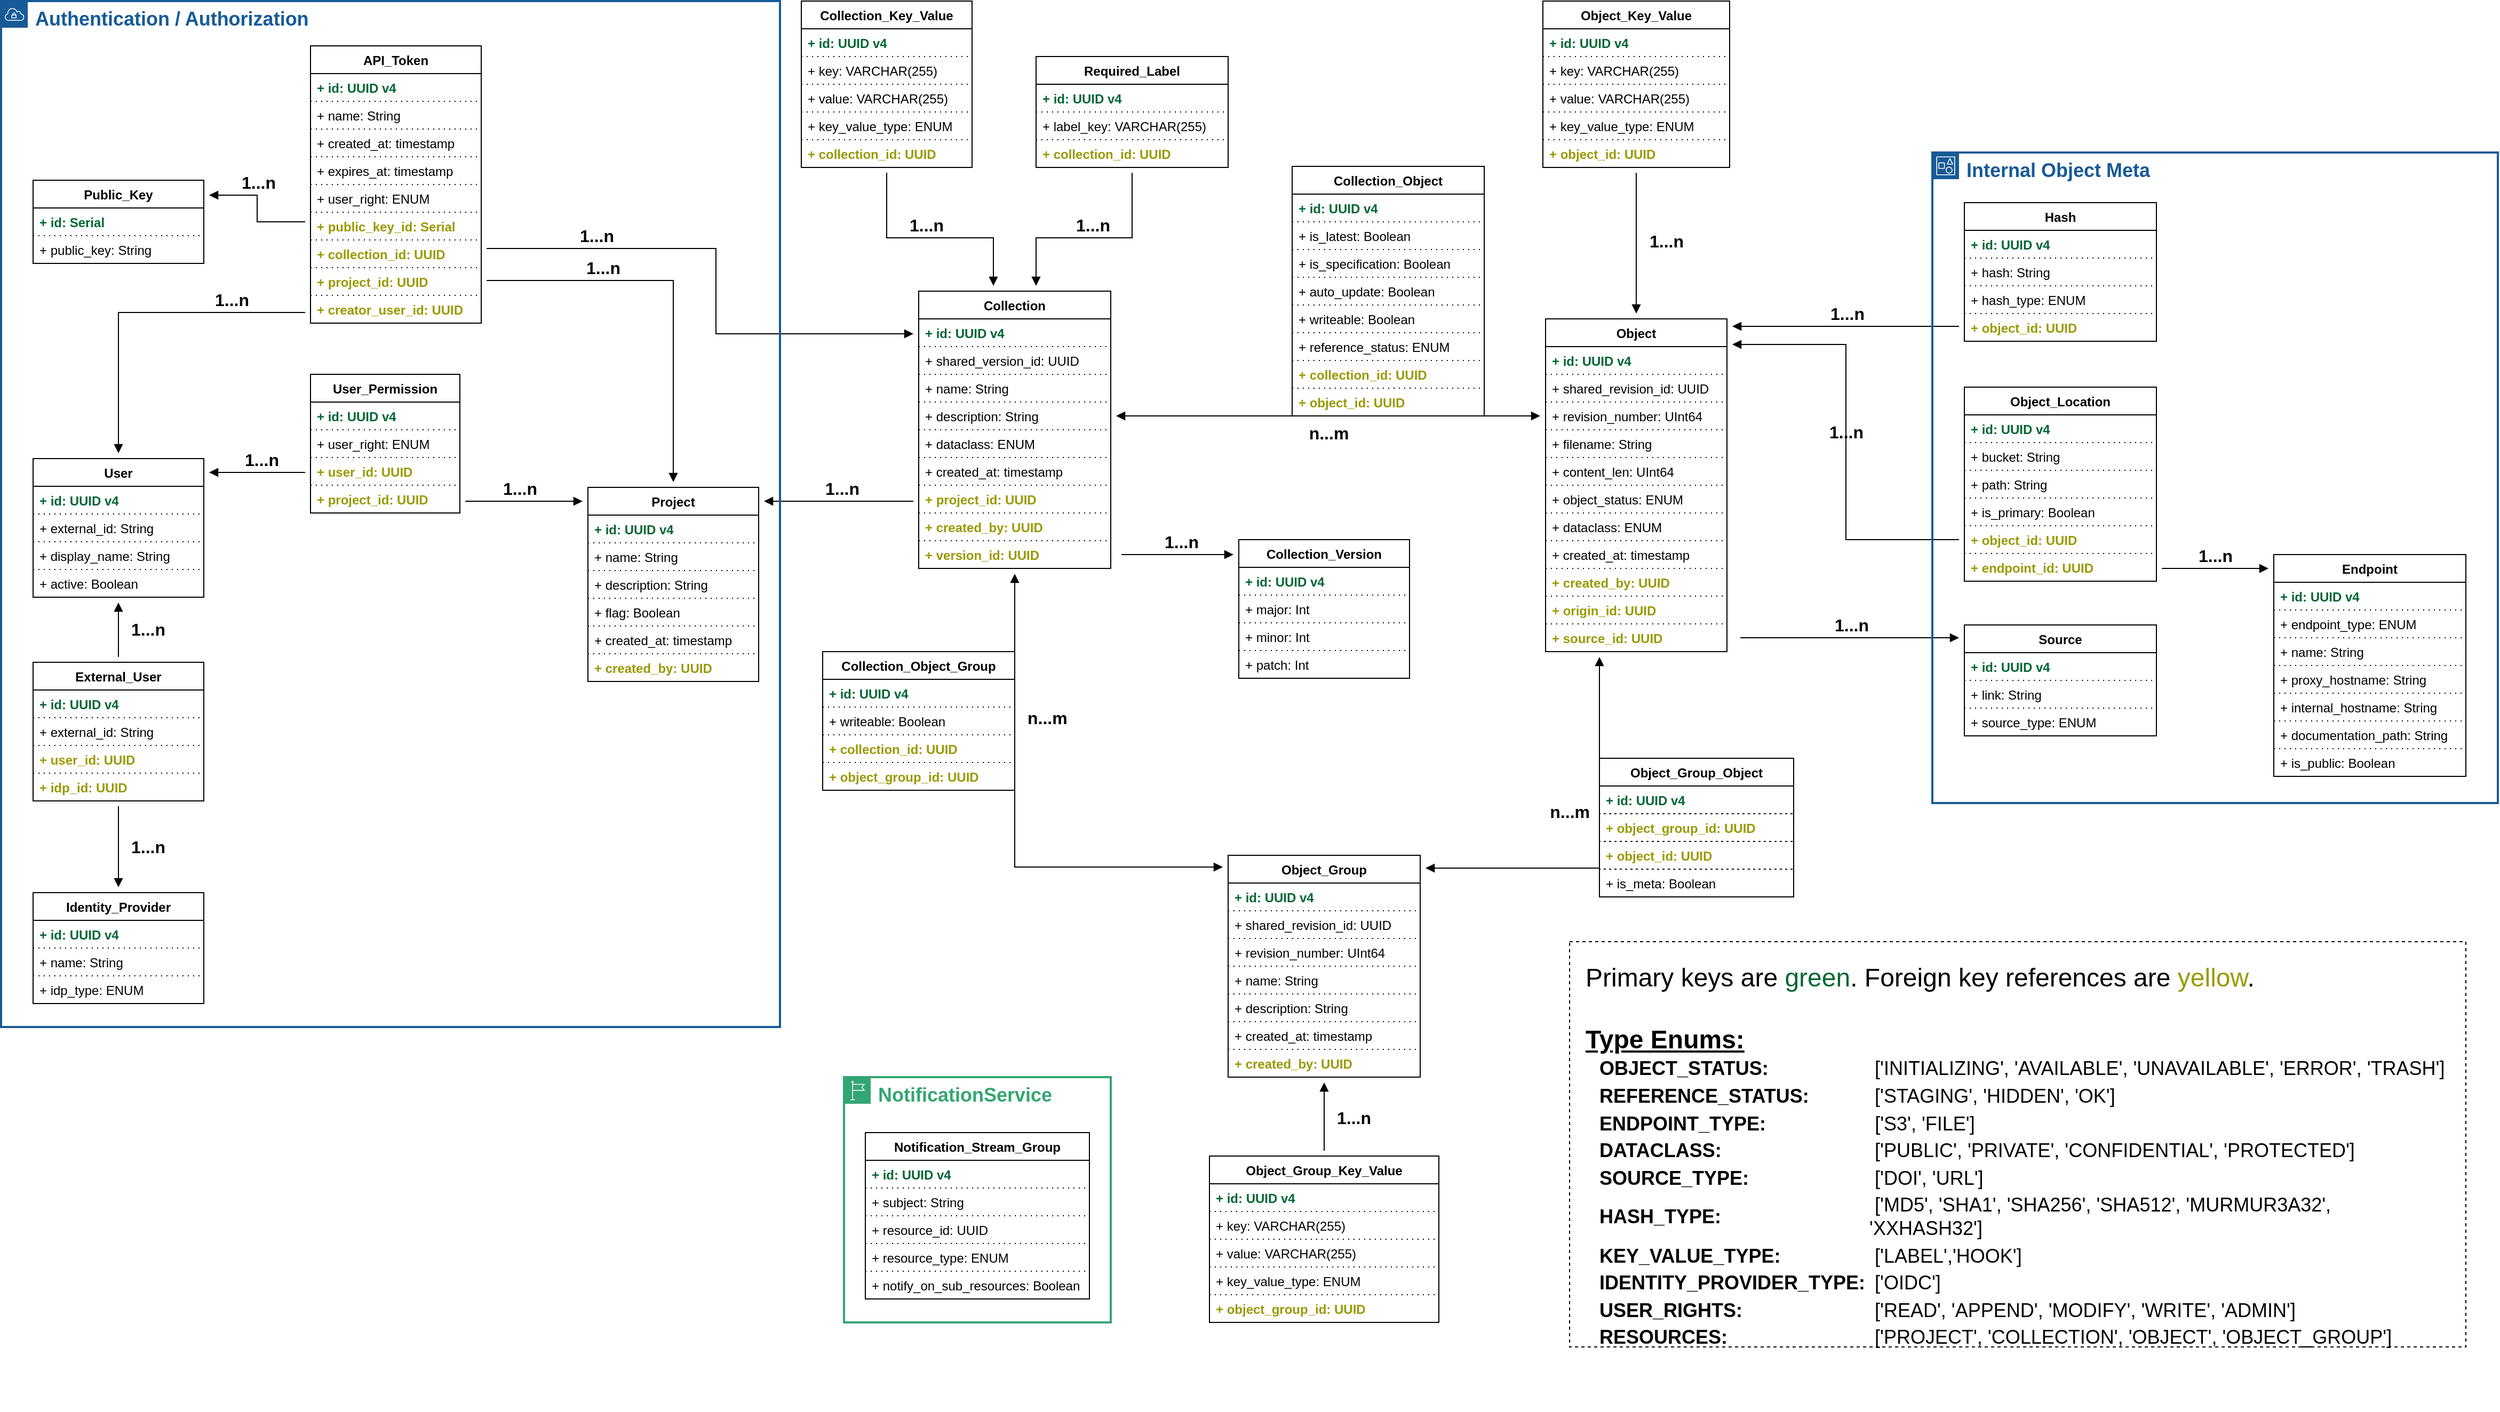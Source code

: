 <mxfile version="20.4.1" type="device"><diagram id="Ht1M8jgEwFfnCIfOTk4-" name="Page-1"><mxGraphModel dx="5329" dy="1845" grid="1" gridSize="10" guides="1" tooltips="1" connect="1" arrows="1" fold="1" page="1" pageScale="1" pageWidth="2336" pageHeight="1654" math="0" shadow="0"><root><mxCell id="0"/><mxCell id="1" parent="0"/><mxCell id="s8Ir1oKN0aZrvW221y9a-1" value="Object" style="swimlane;fontStyle=1;childLayout=stackLayout;horizontal=1;startSize=26;fillColor=none;horizontalStack=0;resizeParent=1;resizeParentMax=0;resizeLast=0;collapsible=1;marginBottom=0;" parent="1" vertex="1"><mxGeometry x="1417.5" y="316" width="170" height="312" as="geometry"/></mxCell><mxCell id="s8Ir1oKN0aZrvW221y9a-9" value="+ id: UUID v4" style="text;strokeColor=default;fillColor=none;align=left;verticalAlign=top;spacingLeft=4;spacingRight=4;overflow=hidden;rotatable=0;points=[[0,0.5],[1,0.5]];portConstraint=eastwest;fontColor=#006633;fontStyle=1;dashed=1;dashPattern=1 4;" parent="s8Ir1oKN0aZrvW221y9a-1" vertex="1"><mxGeometry y="26" width="170" height="26" as="geometry"/></mxCell><mxCell id="s8Ir1oKN0aZrvW221y9a-12" value="+ shared_revision_id: UUID" style="text;strokeColor=default;fillColor=none;align=left;verticalAlign=top;spacingLeft=4;spacingRight=4;overflow=hidden;rotatable=0;points=[[0,0.5],[1,0.5]];portConstraint=eastwest;dashed=1;dashPattern=1 4;" parent="s8Ir1oKN0aZrvW221y9a-1" vertex="1"><mxGeometry y="52" width="170" height="26" as="geometry"/></mxCell><mxCell id="s8Ir1oKN0aZrvW221y9a-3" value="+ revision_number: UInt64" style="text;strokeColor=default;fillColor=none;align=left;verticalAlign=top;spacingLeft=4;spacingRight=4;overflow=hidden;rotatable=0;points=[[0,0.5],[1,0.5]];portConstraint=eastwest;fontColor=default;fontStyle=0;dashed=1;dashPattern=1 4;" parent="s8Ir1oKN0aZrvW221y9a-1" vertex="1"><mxGeometry y="78" width="170" height="26" as="geometry"/></mxCell><mxCell id="aCrrDnahRzrE9zzAWmra-42" value="+ filename: String" style="text;strokeColor=default;fillColor=none;align=left;verticalAlign=top;spacingLeft=4;spacingRight=4;overflow=hidden;rotatable=0;points=[[0,0.5],[1,0.5]];portConstraint=eastwest;dashed=1;dashPattern=1 4;" parent="s8Ir1oKN0aZrvW221y9a-1" vertex="1"><mxGeometry y="104" width="170" height="26" as="geometry"/></mxCell><mxCell id="s8Ir1oKN0aZrvW221y9a-11" value="+ content_len: UInt64" style="text;strokeColor=default;fillColor=none;align=left;verticalAlign=top;spacingLeft=4;spacingRight=4;overflow=hidden;rotatable=0;points=[[0,0.5],[1,0.5]];portConstraint=eastwest;dashed=1;dashPattern=1 4;" parent="s8Ir1oKN0aZrvW221y9a-1" vertex="1"><mxGeometry y="130" width="170" height="26" as="geometry"/></mxCell><mxCell id="s8Ir1oKN0aZrvW221y9a-2" value="+ object_status: ENUM" style="text;strokeColor=default;fillColor=none;align=left;verticalAlign=top;spacingLeft=4;spacingRight=4;overflow=hidden;rotatable=0;points=[[0,0.5],[1,0.5]];portConstraint=eastwest;dashed=1;dashPattern=1 4;" parent="s8Ir1oKN0aZrvW221y9a-1" vertex="1"><mxGeometry y="156" width="170" height="26" as="geometry"/></mxCell><mxCell id="aCrrDnahRzrE9zzAWmra-179" value="+ dataclass: ENUM" style="text;strokeColor=default;fillColor=none;align=left;verticalAlign=top;spacingLeft=4;spacingRight=4;overflow=hidden;rotatable=0;points=[[0,0.5],[1,0.5]];portConstraint=eastwest;dashed=1;dashPattern=1 4;" parent="s8Ir1oKN0aZrvW221y9a-1" vertex="1"><mxGeometry y="182" width="170" height="26" as="geometry"/></mxCell><mxCell id="s8Ir1oKN0aZrvW221y9a-4" value="+ created_at: timestamp" style="text;strokeColor=default;fillColor=none;align=left;verticalAlign=top;spacingLeft=4;spacingRight=4;overflow=hidden;rotatable=0;points=[[0,0.5],[1,0.5]];portConstraint=eastwest;dashed=1;dashPattern=1 4;" parent="s8Ir1oKN0aZrvW221y9a-1" vertex="1"><mxGeometry y="208" width="170" height="26" as="geometry"/></mxCell><mxCell id="jwUDhyoVgGyyk2-1zwnu-1" value="+ created_by: UUID" style="text;strokeColor=default;fillColor=none;align=left;verticalAlign=top;spacingLeft=4;spacingRight=4;overflow=hidden;rotatable=0;points=[[0,0.5],[1,0.5]];portConstraint=eastwest;fontColor=#999900;fontStyle=1;dashed=1;dashPattern=1 4;" parent="s8Ir1oKN0aZrvW221y9a-1" vertex="1"><mxGeometry y="234" width="170" height="26" as="geometry"/></mxCell><mxCell id="aCrrDnahRzrE9zzAWmra-58" value="+ origin_id: UUID" style="text;strokeColor=default;fillColor=none;align=left;verticalAlign=top;spacingLeft=4;spacingRight=4;overflow=hidden;rotatable=0;points=[[0,0.5],[1,0.5]];portConstraint=eastwest;fontColor=#999900;fontStyle=1;dashed=1;dashPattern=1 4;" parent="s8Ir1oKN0aZrvW221y9a-1" vertex="1"><mxGeometry y="260" width="170" height="26" as="geometry"/></mxCell><mxCell id="aCrrDnahRzrE9zzAWmra-51" value="+ source_id: UUID" style="text;strokeColor=default;fillColor=none;align=left;verticalAlign=top;spacingLeft=4;spacingRight=4;overflow=hidden;rotatable=0;points=[[0,0.5],[1,0.5]];portConstraint=eastwest;fontColor=#999900;fontStyle=1;dashed=1;dashPattern=1 4;" parent="s8Ir1oKN0aZrvW221y9a-1" vertex="1"><mxGeometry y="286" width="170" height="26" as="geometry"/></mxCell><mxCell id="s8Ir1oKN0aZrvW221y9a-5" value="Collection" style="swimlane;fontStyle=1;childLayout=stackLayout;horizontal=1;startSize=26;fillColor=none;horizontalStack=0;resizeParent=1;resizeParentMax=0;resizeLast=0;collapsible=1;marginBottom=0;" parent="1" vertex="1"><mxGeometry x="830" y="290" width="180" height="260" as="geometry"><mxRectangle x="590" y="316" width="100" height="30" as="alternateBounds"/></mxGeometry></mxCell><mxCell id="s8Ir1oKN0aZrvW221y9a-6" value="+ id: UUID v4" style="text;strokeColor=default;fillColor=none;align=left;verticalAlign=top;spacingLeft=4;spacingRight=4;overflow=hidden;rotatable=0;points=[[0,0.5],[1,0.5]];portConstraint=eastwest;fontColor=#006633;fontStyle=1;dashed=1;dashPattern=1 4;" parent="s8Ir1oKN0aZrvW221y9a-5" vertex="1"><mxGeometry y="26" width="180" height="26" as="geometry"/></mxCell><mxCell id="YCsaoOg3mYIo5L9holMv-1" value="+ shared_version_id: UUID" style="text;strokeColor=default;fillColor=none;align=left;verticalAlign=top;spacingLeft=4;spacingRight=4;overflow=hidden;rotatable=0;points=[[0,0.5],[1,0.5]];portConstraint=eastwest;dashed=1;dashPattern=1 4;" parent="s8Ir1oKN0aZrvW221y9a-5" vertex="1"><mxGeometry y="52" width="180" height="26" as="geometry"/></mxCell><mxCell id="dhRvzv5JA390oEsooHFZ-19" value="+ name: String" style="text;strokeColor=default;fillColor=none;align=left;verticalAlign=top;spacingLeft=4;spacingRight=4;overflow=hidden;rotatable=0;points=[[0,0.5],[1,0.5]];portConstraint=eastwest;dashed=1;dashPattern=1 4;" parent="s8Ir1oKN0aZrvW221y9a-5" vertex="1"><mxGeometry y="78" width="180" height="26" as="geometry"/></mxCell><mxCell id="dhRvzv5JA390oEsooHFZ-18" value="+ description: String" style="text;strokeColor=default;fillColor=none;align=left;verticalAlign=top;spacingLeft=4;spacingRight=4;overflow=hidden;rotatable=0;points=[[0,0.5],[1,0.5]];portConstraint=eastwest;dashed=1;dashPattern=1 4;" parent="s8Ir1oKN0aZrvW221y9a-5" vertex="1"><mxGeometry y="104" width="180" height="26" as="geometry"/></mxCell><mxCell id="dhRvzv5JA390oEsooHFZ-25" value="+ dataclass: ENUM" style="text;strokeColor=default;fillColor=none;align=left;verticalAlign=top;spacingLeft=4;spacingRight=4;overflow=hidden;rotatable=0;points=[[0,0.5],[1,0.5]];portConstraint=eastwest;dashed=1;dashPattern=1 4;" parent="s8Ir1oKN0aZrvW221y9a-5" vertex="1"><mxGeometry y="130" width="180" height="26" as="geometry"/></mxCell><mxCell id="aCrrDnahRzrE9zzAWmra-107" value="+ created_at: timestamp" style="text;strokeColor=default;fillColor=none;align=left;verticalAlign=top;spacingLeft=4;spacingRight=4;overflow=hidden;rotatable=0;points=[[0,0.5],[1,0.5]];portConstraint=eastwest;dashed=1;dashPattern=1 4;" parent="s8Ir1oKN0aZrvW221y9a-5" vertex="1"><mxGeometry y="156" width="180" height="26" as="geometry"/></mxCell><mxCell id="aCrrDnahRzrE9zzAWmra-132" value="+ project_id: UUID" style="text;strokeColor=default;fillColor=none;align=left;verticalAlign=top;spacingLeft=4;spacingRight=4;overflow=hidden;rotatable=0;points=[[0,0.5],[1,0.5]];portConstraint=eastwest;fontColor=#999900;fontStyle=1;dashed=1;dashPattern=1 4;" parent="s8Ir1oKN0aZrvW221y9a-5" vertex="1"><mxGeometry y="182" width="180" height="26" as="geometry"/></mxCell><mxCell id="w5p9fuIYTPRZwlcvcqKO-1" value="+ created_by: UUID" style="text;strokeColor=default;fillColor=none;align=left;verticalAlign=top;spacingLeft=4;spacingRight=4;overflow=hidden;rotatable=0;points=[[0,0.5],[1,0.5]];portConstraint=eastwest;fontColor=#999900;fontStyle=1;dashed=1;dashPattern=1 4;" parent="s8Ir1oKN0aZrvW221y9a-5" vertex="1"><mxGeometry y="208" width="180" height="26" as="geometry"/></mxCell><mxCell id="aCrrDnahRzrE9zzAWmra-172" value="+ version_id: UUID" style="text;strokeColor=default;fillColor=none;align=left;verticalAlign=top;spacingLeft=4;spacingRight=4;overflow=hidden;rotatable=0;points=[[0,0.5],[1,0.5]];portConstraint=eastwest;fontColor=#999900;fontStyle=1;dashed=1;dashPattern=1 4;" parent="s8Ir1oKN0aZrvW221y9a-5" vertex="1"><mxGeometry y="234" width="180" height="26" as="geometry"/></mxCell><mxCell id="dhRvzv5JA390oEsooHFZ-6" value="Object_Key_Value" style="swimlane;fontStyle=1;childLayout=stackLayout;horizontal=1;startSize=26;fillColor=none;horizontalStack=0;resizeParent=1;resizeParentMax=0;resizeLast=0;collapsible=1;marginBottom=0;" parent="1" vertex="1"><mxGeometry x="1415" y="18" width="175" height="156" as="geometry"/></mxCell><mxCell id="dhRvzv5JA390oEsooHFZ-7" value="+ id: UUID v4" style="text;strokeColor=default;fillColor=none;align=left;verticalAlign=top;spacingLeft=4;spacingRight=4;overflow=hidden;rotatable=0;points=[[0,0.5],[1,0.5]];portConstraint=eastwest;fontColor=#006633;fontStyle=1;dashed=1;dashPattern=1 4;" parent="dhRvzv5JA390oEsooHFZ-6" vertex="1"><mxGeometry y="26" width="175" height="26" as="geometry"/></mxCell><mxCell id="dhRvzv5JA390oEsooHFZ-8" value="+ key: VARCHAR(255)" style="text;strokeColor=default;fillColor=none;align=left;verticalAlign=top;spacingLeft=4;spacingRight=4;overflow=hidden;rotatable=0;points=[[0,0.5],[1,0.5]];portConstraint=eastwest;dashed=1;dashPattern=1 4;" parent="dhRvzv5JA390oEsooHFZ-6" vertex="1"><mxGeometry y="52" width="175" height="26" as="geometry"/></mxCell><mxCell id="dhRvzv5JA390oEsooHFZ-9" value="+ value: VARCHAR(255)" style="text;strokeColor=default;fillColor=none;align=left;verticalAlign=top;spacingLeft=4;spacingRight=4;overflow=hidden;rotatable=0;points=[[0,0.5],[1,0.5]];portConstraint=eastwest;dashed=1;dashPattern=1 4;" parent="dhRvzv5JA390oEsooHFZ-6" vertex="1"><mxGeometry y="78" width="175" height="26" as="geometry"/></mxCell><mxCell id="aCrrDnahRzrE9zzAWmra-121" value="+ key_value_type: ENUM" style="text;strokeColor=default;fillColor=none;align=left;verticalAlign=top;spacingLeft=4;spacingRight=4;overflow=hidden;rotatable=0;points=[[0,0.5],[1,0.5]];portConstraint=eastwest;dashed=1;dashPattern=1 4;" parent="dhRvzv5JA390oEsooHFZ-6" vertex="1"><mxGeometry y="104" width="175" height="26" as="geometry"/></mxCell><mxCell id="aCrrDnahRzrE9zzAWmra-122" value="+ object_id: UUID" style="text;strokeColor=default;fillColor=none;align=left;verticalAlign=top;spacingLeft=4;spacingRight=4;overflow=hidden;rotatable=0;points=[[0,0.5],[1,0.5]];portConstraint=eastwest;fontColor=#999900;fontStyle=1;dashed=1;dashPattern=1 4;" parent="dhRvzv5JA390oEsooHFZ-6" vertex="1"><mxGeometry y="130" width="175" height="26" as="geometry"/></mxCell><mxCell id="pq9a7EiG0i_4E6oNSgc6-1" value="Project" style="swimlane;fontStyle=1;childLayout=stackLayout;horizontal=1;startSize=26;fillColor=none;horizontalStack=0;resizeParent=1;resizeParentMax=0;resizeLast=0;collapsible=1;marginBottom=0;" parent="1" vertex="1"><mxGeometry x="520" y="474" width="160" height="182" as="geometry"><mxRectangle x="300" y="340" width="100" height="30" as="alternateBounds"/></mxGeometry></mxCell><mxCell id="pq9a7EiG0i_4E6oNSgc6-2" value="+ id: UUID v4" style="text;strokeColor=default;fillColor=none;align=left;verticalAlign=top;spacingLeft=4;spacingRight=4;overflow=hidden;rotatable=0;points=[[0,0.5],[1,0.5]];portConstraint=eastwest;fontColor=#006633;fontStyle=1;dashed=1;dashPattern=1 4;" parent="pq9a7EiG0i_4E6oNSgc6-1" vertex="1"><mxGeometry y="26" width="160" height="26" as="geometry"/></mxCell><mxCell id="pq9a7EiG0i_4E6oNSgc6-3" value="+ name: String" style="text;strokeColor=default;fillColor=none;align=left;verticalAlign=top;spacingLeft=4;spacingRight=4;overflow=hidden;rotatable=0;points=[[0,0.5],[1,0.5]];portConstraint=eastwest;dashed=1;dashPattern=1 4;" parent="pq9a7EiG0i_4E6oNSgc6-1" vertex="1"><mxGeometry y="52" width="160" height="26" as="geometry"/></mxCell><mxCell id="aCrrDnahRzrE9zzAWmra-130" value="+ description: String" style="text;strokeColor=default;fillColor=none;align=left;verticalAlign=top;spacingLeft=4;spacingRight=4;overflow=hidden;rotatable=0;points=[[0,0.5],[1,0.5]];portConstraint=eastwest;dashed=1;dashPattern=1 4;" parent="pq9a7EiG0i_4E6oNSgc6-1" vertex="1"><mxGeometry y="78" width="160" height="26" as="geometry"/></mxCell><mxCell id="E262YsjWiNtPbltM3P_b-4" value="+ flag: Boolean" style="text;strokeColor=default;fillColor=none;align=left;verticalAlign=top;spacingLeft=4;spacingRight=4;overflow=hidden;rotatable=0;points=[[0,0.5],[1,0.5]];portConstraint=eastwest;dashed=1;dashPattern=1 4;" parent="pq9a7EiG0i_4E6oNSgc6-1" vertex="1"><mxGeometry y="104" width="160" height="26" as="geometry"/></mxCell><mxCell id="aCrrDnahRzrE9zzAWmra-129" value="+ created_at: timestamp" style="text;strokeColor=default;fillColor=none;align=left;verticalAlign=top;spacingLeft=4;spacingRight=4;overflow=hidden;rotatable=0;points=[[0,0.5],[1,0.5]];portConstraint=eastwest;dashed=1;dashPattern=1 4;" parent="pq9a7EiG0i_4E6oNSgc6-1" vertex="1"><mxGeometry y="130" width="160" height="26" as="geometry"/></mxCell><mxCell id="w5p9fuIYTPRZwlcvcqKO-3" value="+ created_by: UUID" style="text;strokeColor=default;fillColor=none;align=left;verticalAlign=top;spacingLeft=4;spacingRight=4;overflow=hidden;rotatable=0;points=[[0,0.5],[1,0.5]];portConstraint=eastwest;fontColor=#999900;fontStyle=1;dashed=1;dashPattern=1 4;" parent="pq9a7EiG0i_4E6oNSgc6-1" vertex="1"><mxGeometry y="156" width="160" height="26" as="geometry"/></mxCell><mxCell id="pq9a7EiG0i_4E6oNSgc6-8" value="User_Permission" style="swimlane;fontStyle=1;childLayout=stackLayout;horizontal=1;startSize=26;fillColor=none;horizontalStack=0;resizeParent=1;resizeParentMax=0;resizeLast=0;collapsible=1;marginBottom=0;" parent="1" vertex="1"><mxGeometry x="260" y="368" width="140" height="130" as="geometry"><mxRectangle x="80" y="40" width="100" height="30" as="alternateBounds"/></mxGeometry></mxCell><mxCell id="pq9a7EiG0i_4E6oNSgc6-9" value="+ id: UUID v4" style="text;strokeColor=default;fillColor=none;align=left;verticalAlign=top;spacingLeft=4;spacingRight=4;overflow=hidden;rotatable=0;points=[[0,0.5],[1,0.5]];portConstraint=eastwest;fontColor=#006633;fontStyle=1;dashed=1;dashPattern=1 4;" parent="pq9a7EiG0i_4E6oNSgc6-8" vertex="1"><mxGeometry y="26" width="140" height="26" as="geometry"/></mxCell><mxCell id="pq9a7EiG0i_4E6oNSgc6-10" value="+ user_right: ENUM" style="text;strokeColor=default;fillColor=none;align=left;verticalAlign=top;spacingLeft=4;spacingRight=4;overflow=hidden;rotatable=0;points=[[0,0.5],[1,0.5]];portConstraint=eastwest;dashed=1;dashPattern=1 4;" parent="pq9a7EiG0i_4E6oNSgc6-8" vertex="1"><mxGeometry y="52" width="140" height="26" as="geometry"/></mxCell><mxCell id="aCrrDnahRzrE9zzAWmra-148" value="+ user_id: UUID" style="text;strokeColor=default;fillColor=none;align=left;verticalAlign=top;spacingLeft=4;spacingRight=4;overflow=hidden;rotatable=0;points=[[0,0.5],[1,0.5]];portConstraint=eastwest;fontColor=#999900;fontStyle=1;dashed=1;dashPattern=1 4;" parent="pq9a7EiG0i_4E6oNSgc6-8" vertex="1"><mxGeometry y="78" width="140" height="26" as="geometry"/></mxCell><mxCell id="aCrrDnahRzrE9zzAWmra-149" value="+ project_id: UUID" style="text;strokeColor=default;fillColor=none;align=left;verticalAlign=top;spacingLeft=4;spacingRight=4;overflow=hidden;rotatable=0;points=[[0,0.5],[1,0.5]];portConstraint=eastwest;fontColor=#999900;fontStyle=1;dashed=1;dashPattern=1 4;" parent="pq9a7EiG0i_4E6oNSgc6-8" vertex="1"><mxGeometry y="104" width="140" height="26" as="geometry"/></mxCell><mxCell id="pq9a7EiG0i_4E6oNSgc6-14" value="API_Token" style="swimlane;fontStyle=1;childLayout=stackLayout;horizontal=1;startSize=26;fillColor=none;horizontalStack=0;resizeParent=1;resizeParentMax=0;resizeLast=0;collapsible=1;marginBottom=0;" parent="1" vertex="1"><mxGeometry x="260" y="60" width="160" height="260" as="geometry"><mxRectangle x="80" y="40" width="100" height="30" as="alternateBounds"/></mxGeometry></mxCell><mxCell id="pq9a7EiG0i_4E6oNSgc6-15" value="+ id: UUID v4" style="text;strokeColor=default;fillColor=none;align=left;verticalAlign=top;spacingLeft=4;spacingRight=4;overflow=hidden;rotatable=0;points=[[0,0.5],[1,0.5]];portConstraint=eastwest;fontColor=#006633;fontStyle=1;dashed=1;dashPattern=1 4;" parent="pq9a7EiG0i_4E6oNSgc6-14" vertex="1"><mxGeometry y="26" width="160" height="26" as="geometry"/></mxCell><mxCell id="pq9a7EiG0i_4E6oNSgc6-18" value="+ name: String" style="text;strokeColor=default;fillColor=none;align=left;verticalAlign=top;spacingLeft=4;spacingRight=4;overflow=hidden;rotatable=0;points=[[0,0.5],[1,0.5]];portConstraint=eastwest;dashed=1;dashPattern=1 4;" parent="pq9a7EiG0i_4E6oNSgc6-14" vertex="1"><mxGeometry y="52" width="160" height="26" as="geometry"/></mxCell><mxCell id="pq9a7EiG0i_4E6oNSgc6-19" value="+ created_at: timestamp" style="text;strokeColor=default;fillColor=none;align=left;verticalAlign=top;spacingLeft=4;spacingRight=4;overflow=hidden;rotatable=0;points=[[0,0.5],[1,0.5]];portConstraint=eastwest;dashed=1;dashPattern=1 4;" parent="pq9a7EiG0i_4E6oNSgc6-14" vertex="1"><mxGeometry y="78" width="160" height="26" as="geometry"/></mxCell><mxCell id="pq9a7EiG0i_4E6oNSgc6-79" value="+ expires_at: timestamp" style="text;strokeColor=default;fillColor=none;align=left;verticalAlign=top;spacingLeft=4;spacingRight=4;overflow=hidden;rotatable=0;points=[[0,0.5],[1,0.5]];portConstraint=eastwest;dashed=1;dashPattern=1 4;" parent="pq9a7EiG0i_4E6oNSgc6-14" vertex="1"><mxGeometry y="104" width="160" height="26" as="geometry"/></mxCell><mxCell id="Inc9EqltLGxihBF10Y_G-1" value="+ user_right: ENUM" style="text;strokeColor=default;fillColor=none;align=left;verticalAlign=top;spacingLeft=4;spacingRight=4;overflow=hidden;rotatable=0;points=[[0,0.5],[1,0.5]];portConstraint=eastwest;dashed=1;dashPattern=1 4;" parent="pq9a7EiG0i_4E6oNSgc6-14" vertex="1"><mxGeometry y="130" width="160" height="26" as="geometry"/></mxCell><mxCell id="PaTXuVonBe1cchkGbfO--4" value="+ public_key_id: Serial" style="text;strokeColor=default;fillColor=none;align=left;verticalAlign=top;spacingLeft=4;spacingRight=4;overflow=hidden;rotatable=0;points=[[0,0.5],[1,0.5]];portConstraint=eastwest;fontColor=#999900;fontStyle=1;dashed=1;dashPattern=1 4;" parent="pq9a7EiG0i_4E6oNSgc6-14" vertex="1"><mxGeometry y="156" width="160" height="26" as="geometry"/></mxCell><mxCell id="aCrrDnahRzrE9zzAWmra-156" value="+ collection_id: UUID" style="text;strokeColor=default;fillColor=none;align=left;verticalAlign=top;spacingLeft=4;spacingRight=4;overflow=hidden;rotatable=0;points=[[0,0.5],[1,0.5]];portConstraint=eastwest;fontColor=#999900;fontStyle=1;dashed=1;dashPattern=1 4;" parent="pq9a7EiG0i_4E6oNSgc6-14" vertex="1"><mxGeometry y="182" width="160" height="26" as="geometry"/></mxCell><mxCell id="aCrrDnahRzrE9zzAWmra-159" value="+ project_id: UUID" style="text;strokeColor=default;fillColor=none;align=left;verticalAlign=top;spacingLeft=4;spacingRight=4;overflow=hidden;rotatable=0;points=[[0,0.5],[1,0.5]];portConstraint=eastwest;fontColor=#999900;fontStyle=1;dashed=1;dashPattern=1 4;" parent="pq9a7EiG0i_4E6oNSgc6-14" vertex="1"><mxGeometry y="208" width="160" height="26" as="geometry"/></mxCell><mxCell id="aCrrDnahRzrE9zzAWmra-158" value="+ creator_user_id: UUID" style="text;strokeColor=default;fillColor=none;align=left;verticalAlign=top;spacingLeft=4;spacingRight=4;overflow=hidden;rotatable=0;points=[[0,0.5],[1,0.5]];portConstraint=eastwest;fontColor=#999900;fontStyle=1;dashed=1;dashPattern=1 4;" parent="pq9a7EiG0i_4E6oNSgc6-14" vertex="1"><mxGeometry y="234" width="160" height="26" as="geometry"/></mxCell><mxCell id="pq9a7EiG0i_4E6oNSgc6-21" value="Object_Group" style="swimlane;fontStyle=1;childLayout=stackLayout;horizontal=1;startSize=26;fillColor=none;horizontalStack=0;resizeParent=1;resizeParentMax=0;resizeLast=0;collapsible=1;marginBottom=0;" parent="1" vertex="1"><mxGeometry x="1120" y="819" width="180" height="208" as="geometry"><mxRectangle x="80" y="40" width="100" height="30" as="alternateBounds"/></mxGeometry></mxCell><mxCell id="pq9a7EiG0i_4E6oNSgc6-22" value="+ id: UUID v4" style="text;strokeColor=default;fillColor=none;align=left;verticalAlign=top;spacingLeft=4;spacingRight=4;overflow=hidden;rotatable=0;points=[[0,0.5],[1,0.5]];portConstraint=eastwest;fontColor=#006633;fontStyle=1;dashed=1;dashPattern=1 4;" parent="pq9a7EiG0i_4E6oNSgc6-21" vertex="1"><mxGeometry y="26" width="180" height="26" as="geometry"/></mxCell><mxCell id="YCsaoOg3mYIo5L9holMv-2" value="+ shared_revision_id: UUID" style="text;strokeColor=default;fillColor=none;align=left;verticalAlign=top;spacingLeft=4;spacingRight=4;overflow=hidden;rotatable=0;points=[[0,0.5],[1,0.5]];portConstraint=eastwest;fontColor=default;fontStyle=0;dashed=1;dashPattern=1 4;" parent="pq9a7EiG0i_4E6oNSgc6-21" vertex="1"><mxGeometry y="52" width="180" height="26" as="geometry"/></mxCell><mxCell id="pq9a7EiG0i_4E6oNSgc6-23" value="+ revision_number: UInt64" style="text;strokeColor=default;fillColor=none;align=left;verticalAlign=top;spacingLeft=4;spacingRight=4;overflow=hidden;rotatable=0;points=[[0,0.5],[1,0.5]];portConstraint=eastwest;fontColor=default;fontStyle=0;dashed=1;dashPattern=1 4;" parent="pq9a7EiG0i_4E6oNSgc6-21" vertex="1"><mxGeometry y="78" width="180" height="26" as="geometry"/></mxCell><mxCell id="pq9a7EiG0i_4E6oNSgc6-24" value="+ name: String" style="text;strokeColor=default;fillColor=none;align=left;verticalAlign=top;spacingLeft=4;spacingRight=4;overflow=hidden;rotatable=0;points=[[0,0.5],[1,0.5]];portConstraint=eastwest;dashed=1;dashPattern=1 4;" parent="pq9a7EiG0i_4E6oNSgc6-21" vertex="1"><mxGeometry y="104" width="180" height="26" as="geometry"/></mxCell><mxCell id="pq9a7EiG0i_4E6oNSgc6-25" value="+ description: String" style="text;strokeColor=default;fillColor=none;align=left;verticalAlign=top;spacingLeft=4;spacingRight=4;overflow=hidden;rotatable=0;points=[[0,0.5],[1,0.5]];portConstraint=eastwest;dashed=1;dashPattern=1 4;" parent="pq9a7EiG0i_4E6oNSgc6-21" vertex="1"><mxGeometry y="130" width="180" height="26" as="geometry"/></mxCell><mxCell id="pq9a7EiG0i_4E6oNSgc6-27" value="+ created_at: timestamp" style="text;strokeColor=default;fillColor=none;align=left;verticalAlign=top;spacingLeft=4;spacingRight=4;overflow=hidden;rotatable=0;points=[[0,0.5],[1,0.5]];portConstraint=eastwest;dashed=1;dashPattern=1 4;" parent="pq9a7EiG0i_4E6oNSgc6-21" vertex="1"><mxGeometry y="156" width="180" height="26" as="geometry"/></mxCell><mxCell id="w5p9fuIYTPRZwlcvcqKO-2" value="+ created_by: UUID" style="text;strokeColor=default;fillColor=none;align=left;verticalAlign=top;spacingLeft=4;spacingRight=4;overflow=hidden;rotatable=0;points=[[0,0.5],[1,0.5]];portConstraint=eastwest;fontColor=#999900;fontStyle=1;dashed=1;dashPattern=1 4;" parent="pq9a7EiG0i_4E6oNSgc6-21" vertex="1"><mxGeometry y="182" width="180" height="26" as="geometry"/></mxCell><mxCell id="pq9a7EiG0i_4E6oNSgc6-59" value="n...m" style="edgeStyle=orthogonalEdgeStyle;rounded=0;orthogonalLoop=1;jettySize=auto;html=1;endArrow=block;endFill=1;sourcePerimeterSpacing=5;targetPerimeterSpacing=5;labelPosition=center;verticalLabelPosition=bottom;align=center;verticalAlign=top;spacingLeft=0;fontSize=16;fontStyle=1;startArrow=block;startFill=1;labelBackgroundColor=none;" parent="1" source="s8Ir1oKN0aZrvW221y9a-1" target="s8Ir1oKN0aZrvW221y9a-5" edge="1"><mxGeometry relative="1" as="geometry"><mxPoint x="1270" y="400" as="sourcePoint"/><mxPoint x="1120" y="340" as="targetPoint"/><Array as="points"><mxPoint x="1250" y="407"/><mxPoint x="1250" y="407"/></Array><mxPoint as="offset"/></mxGeometry></mxCell><mxCell id="pq9a7EiG0i_4E6oNSgc6-60" value="n...m" style="edgeStyle=orthogonalEdgeStyle;rounded=0;orthogonalLoop=1;jettySize=auto;html=1;endArrow=block;endFill=1;sourcePerimeterSpacing=5;targetPerimeterSpacing=5;labelPosition=right;verticalLabelPosition=middle;align=left;verticalAlign=middle;spacingLeft=10;fontSize=16;fontStyle=1;startArrow=block;startFill=1;labelBackgroundColor=none;" parent="1" source="pq9a7EiG0i_4E6oNSgc6-21" target="s8Ir1oKN0aZrvW221y9a-5" edge="1"><mxGeometry x="0.425" relative="1" as="geometry"><mxPoint x="930" y="670" as="sourcePoint"/><mxPoint x="1030" y="540" as="targetPoint"/><Array as="points"><mxPoint x="920" y="830"/></Array><mxPoint as="offset"/></mxGeometry></mxCell><mxCell id="pq9a7EiG0i_4E6oNSgc6-61" value="n...m" style="edgeStyle=orthogonalEdgeStyle;rounded=0;orthogonalLoop=1;jettySize=auto;html=1;endArrow=block;endFill=1;sourcePerimeterSpacing=5;targetPerimeterSpacing=5;labelPosition=left;verticalLabelPosition=middle;align=right;verticalAlign=middle;spacingLeft=0;fontSize=16;fontStyle=1;spacingRight=10;startArrow=block;startFill=1;labelBackgroundColor=none;" parent="1" source="s8Ir1oKN0aZrvW221y9a-1" target="pq9a7EiG0i_4E6oNSgc6-21" edge="1"><mxGeometry x="-0.2" y="3" relative="1" as="geometry"><mxPoint x="1468.059" y="680" as="sourcePoint"/><mxPoint x="1397.5" y="661" as="targetPoint"/><Array as="points"><mxPoint x="1468" y="831"/></Array><mxPoint x="-1" as="offset"/></mxGeometry></mxCell><mxCell id="pq9a7EiG0i_4E6oNSgc6-81" value="1...n" style="edgeStyle=orthogonalEdgeStyle;rounded=0;orthogonalLoop=1;jettySize=auto;html=1;endArrow=block;endFill=1;sourcePerimeterSpacing=5;targetPerimeterSpacing=5;labelPosition=center;verticalLabelPosition=top;align=center;verticalAlign=bottom;spacingLeft=0;fontSize=16;fontStyle=1;labelBackgroundColor=none;" parent="1" source="pq9a7EiG0i_4E6oNSgc6-14" target="aCrrDnahRzrE9zzAWmra-143" edge="1"><mxGeometry x="-0.548" relative="1" as="geometry"><mxPoint x="180" y="908" as="sourcePoint"/><mxPoint x="-235" y="682" as="targetPoint"/><Array as="points"><mxPoint x="80" y="310"/></Array><mxPoint as="offset"/></mxGeometry></mxCell><mxCell id="aCrrDnahRzrE9zzAWmra-21" value="1...n" style="edgeStyle=orthogonalEdgeStyle;rounded=0;orthogonalLoop=1;jettySize=auto;html=1;endArrow=block;endFill=1;sourcePerimeterSpacing=5;targetPerimeterSpacing=5;labelPosition=center;verticalLabelPosition=top;align=center;verticalAlign=bottom;spacingLeft=5;fontSize=16;fontStyle=1;labelBackgroundColor=none;" parent="1" source="aCrrDnahRzrE9zzAWmra-132" target="pq9a7EiG0i_4E6oNSgc6-1" edge="1"><mxGeometry relative="1" as="geometry"><mxPoint x="820" y="490" as="sourcePoint"/><mxPoint x="685" y="487" as="targetPoint"/><Array as="points"><mxPoint x="820" y="487"/><mxPoint x="820" y="487"/></Array></mxGeometry></mxCell><mxCell id="aCrrDnahRzrE9zzAWmra-26" value="Endpoint" style="swimlane;fontStyle=1;childLayout=stackLayout;horizontal=1;startSize=26;fillColor=none;horizontalStack=0;resizeParent=1;resizeParentMax=0;resizeLast=0;collapsible=1;marginBottom=0;" parent="1" vertex="1"><mxGeometry x="2100" y="537" width="180" height="208" as="geometry"/></mxCell><mxCell id="aCrrDnahRzrE9zzAWmra-27" value="+ id: UUID v4" style="text;strokeColor=default;fillColor=none;align=left;verticalAlign=top;spacingLeft=4;spacingRight=4;overflow=hidden;rotatable=0;points=[[0,0.5],[1,0.5]];portConstraint=eastwest;fontColor=#006633;fontStyle=1;dashed=1;dashPattern=1 4;" parent="aCrrDnahRzrE9zzAWmra-26" vertex="1"><mxGeometry y="26" width="180" height="26" as="geometry"/></mxCell><mxCell id="aCrrDnahRzrE9zzAWmra-28" value="+ endpoint_type: ENUM" style="text;strokeColor=default;fillColor=none;align=left;verticalAlign=top;spacingLeft=4;spacingRight=4;overflow=hidden;rotatable=0;points=[[0,0.5],[1,0.5]];portConstraint=eastwest;dashed=1;dashPattern=1 4;" parent="aCrrDnahRzrE9zzAWmra-26" vertex="1"><mxGeometry y="52" width="180" height="26" as="geometry"/></mxCell><mxCell id="Inc9EqltLGxihBF10Y_G-3" value="+ name: String" style="text;strokeColor=default;fillColor=none;align=left;verticalAlign=top;spacingLeft=4;spacingRight=4;overflow=hidden;rotatable=0;points=[[0,0.5],[1,0.5]];portConstraint=eastwest;dashed=1;dashPattern=1 4;" parent="aCrrDnahRzrE9zzAWmra-26" vertex="1"><mxGeometry y="78" width="180" height="26" as="geometry"/></mxCell><mxCell id="aCrrDnahRzrE9zzAWmra-29" value="+ proxy_hostname: String" style="text;strokeColor=default;fillColor=none;align=left;verticalAlign=top;spacingLeft=4;spacingRight=4;overflow=hidden;rotatable=0;points=[[0,0.5],[1,0.5]];portConstraint=eastwest;dashed=1;dashPattern=1 4;" parent="aCrrDnahRzrE9zzAWmra-26" vertex="1"><mxGeometry y="104" width="180" height="26" as="geometry"/></mxCell><mxCell id="aCrrDnahRzrE9zzAWmra-30" value="+ internal_hostname: String" style="text;strokeColor=default;fillColor=none;align=left;verticalAlign=top;spacingLeft=4;spacingRight=4;overflow=hidden;rotatable=0;points=[[0,0.5],[1,0.5]];portConstraint=eastwest;dashed=1;dashPattern=1 4;" parent="aCrrDnahRzrE9zzAWmra-26" vertex="1"><mxGeometry y="130" width="180" height="26" as="geometry"/></mxCell><mxCell id="w5p9fuIYTPRZwlcvcqKO-7" value="+ documentation_path: String" style="text;strokeColor=default;fillColor=none;align=left;verticalAlign=top;spacingLeft=4;spacingRight=4;overflow=hidden;rotatable=0;points=[[0,0.5],[1,0.5]];portConstraint=eastwest;dashed=1;dashPattern=1 4;" parent="aCrrDnahRzrE9zzAWmra-26" vertex="1"><mxGeometry y="156" width="180" height="26" as="geometry"/></mxCell><mxCell id="E262YsjWiNtPbltM3P_b-5" value="+ is_public: Boolean" style="text;strokeColor=default;fillColor=none;align=left;verticalAlign=top;spacingLeft=4;spacingRight=4;overflow=hidden;rotatable=0;points=[[0,0.5],[1,0.5]];portConstraint=eastwest;dashed=1;dashPattern=1 4;" parent="aCrrDnahRzrE9zzAWmra-26" vertex="1"><mxGeometry y="182" width="180" height="26" as="geometry"/></mxCell><mxCell id="aCrrDnahRzrE9zzAWmra-31" value="Object_Location" style="swimlane;fontStyle=1;childLayout=stackLayout;horizontal=1;startSize=26;fillColor=none;horizontalStack=0;resizeParent=1;resizeParentMax=0;resizeLast=0;collapsible=1;marginBottom=0;" parent="1" vertex="1"><mxGeometry x="1810" y="380" width="180" height="182" as="geometry"/></mxCell><mxCell id="aCrrDnahRzrE9zzAWmra-32" value="+ id: UUID v4" style="text;strokeColor=default;fillColor=none;align=left;verticalAlign=top;spacingLeft=4;spacingRight=4;overflow=hidden;rotatable=0;points=[[0,0.5],[1,0.5]];portConstraint=eastwest;fontColor=#006633;fontStyle=1;dashed=1;dashPattern=1 4;" parent="aCrrDnahRzrE9zzAWmra-31" vertex="1"><mxGeometry y="26" width="180" height="26" as="geometry"/></mxCell><mxCell id="aCrrDnahRzrE9zzAWmra-33" value="+ bucket: String" style="text;strokeColor=default;fillColor=none;align=left;verticalAlign=top;spacingLeft=4;spacingRight=4;overflow=hidden;rotatable=0;points=[[0,0.5],[1,0.5]];portConstraint=eastwest;dashed=1;dashPattern=1 4;" parent="aCrrDnahRzrE9zzAWmra-31" vertex="1"><mxGeometry y="52" width="180" height="26" as="geometry"/></mxCell><mxCell id="aCrrDnahRzrE9zzAWmra-34" value="+ path: String" style="text;strokeColor=default;fillColor=none;align=left;verticalAlign=top;spacingLeft=4;spacingRight=4;overflow=hidden;rotatable=0;points=[[0,0.5],[1,0.5]];portConstraint=eastwest;dashed=1;dashPattern=1 4;" parent="aCrrDnahRzrE9zzAWmra-31" vertex="1"><mxGeometry y="78" width="180" height="26" as="geometry"/></mxCell><mxCell id="aCrrDnahRzrE9zzAWmra-43" value="+ is_primary: Boolean" style="text;strokeColor=default;fillColor=none;align=left;verticalAlign=top;spacingLeft=4;spacingRight=4;overflow=hidden;rotatable=0;points=[[0,0.5],[1,0.5]];portConstraint=eastwest;dashed=1;dashPattern=1 4;" parent="aCrrDnahRzrE9zzAWmra-31" vertex="1"><mxGeometry y="104" width="180" height="26" as="geometry"/></mxCell><mxCell id="aCrrDnahRzrE9zzAWmra-41" value="+ object_id: UUID" style="text;strokeColor=default;fillColor=none;align=left;verticalAlign=top;spacingLeft=4;spacingRight=4;overflow=hidden;rotatable=0;points=[[0,0.5],[1,0.5]];portConstraint=eastwest;fontColor=#999900;fontStyle=1;dashed=1;dashPattern=1 4;" parent="aCrrDnahRzrE9zzAWmra-31" vertex="1"><mxGeometry y="130" width="180" height="26" as="geometry"/></mxCell><mxCell id="aCrrDnahRzrE9zzAWmra-40" value="+ endpoint_id: UUID" style="text;strokeColor=default;fillColor=none;align=left;verticalAlign=top;spacingLeft=4;spacingRight=4;overflow=hidden;rotatable=0;points=[[0,0.5],[1,0.5]];portConstraint=eastwest;fontColor=#999900;fontStyle=1;dashed=1;dashPattern=1 4;" parent="aCrrDnahRzrE9zzAWmra-31" vertex="1"><mxGeometry y="156" width="180" height="26" as="geometry"/></mxCell><mxCell id="aCrrDnahRzrE9zzAWmra-46" value="Source" style="swimlane;fontStyle=1;childLayout=stackLayout;horizontal=1;startSize=26;fillColor=none;horizontalStack=0;resizeParent=1;resizeParentMax=0;resizeLast=0;collapsible=1;marginBottom=0;" parent="1" vertex="1"><mxGeometry x="1810" y="603" width="180" height="104" as="geometry"/></mxCell><mxCell id="aCrrDnahRzrE9zzAWmra-47" value="+ id: UUID v4" style="text;strokeColor=default;fillColor=none;align=left;verticalAlign=top;spacingLeft=4;spacingRight=4;overflow=hidden;rotatable=0;points=[[0,0.5],[1,0.5]];portConstraint=eastwest;fontColor=#006633;fontStyle=1;dashed=1;dashPattern=1 4;" parent="aCrrDnahRzrE9zzAWmra-46" vertex="1"><mxGeometry y="26" width="180" height="26" as="geometry"/></mxCell><mxCell id="aCrrDnahRzrE9zzAWmra-48" value="+ link: String" style="text;strokeColor=default;fillColor=none;align=left;verticalAlign=top;spacingLeft=4;spacingRight=4;overflow=hidden;rotatable=0;points=[[0,0.5],[1,0.5]];portConstraint=eastwest;dashed=1;dashPattern=1 4;" parent="aCrrDnahRzrE9zzAWmra-46" vertex="1"><mxGeometry y="52" width="180" height="26" as="geometry"/></mxCell><mxCell id="aCrrDnahRzrE9zzAWmra-50" value="+ source_type: ENUM" style="text;strokeColor=default;fillColor=none;align=left;verticalAlign=top;spacingLeft=4;spacingRight=4;overflow=hidden;rotatable=0;points=[[0,0.5],[1,0.5]];portConstraint=eastwest;dashed=1;dashPattern=1 4;" parent="aCrrDnahRzrE9zzAWmra-46" vertex="1"><mxGeometry y="78" width="180" height="26" as="geometry"/></mxCell><mxCell id="aCrrDnahRzrE9zzAWmra-53" value="Hash" style="swimlane;fontStyle=1;childLayout=stackLayout;horizontal=1;startSize=26;fillColor=none;horizontalStack=0;resizeParent=1;resizeParentMax=0;resizeLast=0;collapsible=1;marginBottom=0;" parent="1" vertex="1"><mxGeometry x="1810" y="207" width="180" height="130" as="geometry"/></mxCell><mxCell id="aCrrDnahRzrE9zzAWmra-54" value="+ id: UUID v4" style="text;strokeColor=default;fillColor=none;align=left;verticalAlign=top;spacingLeft=4;spacingRight=4;overflow=hidden;rotatable=0;points=[[0,0.5],[1,0.5]];portConstraint=eastwest;fontColor=#006633;fontStyle=1;dashed=1;dashPattern=1 4;" parent="aCrrDnahRzrE9zzAWmra-53" vertex="1"><mxGeometry y="26" width="180" height="26" as="geometry"/></mxCell><mxCell id="aCrrDnahRzrE9zzAWmra-55" value="+ hash: String" style="text;strokeColor=default;fillColor=none;align=left;verticalAlign=top;spacingLeft=4;spacingRight=4;overflow=hidden;rotatable=0;points=[[0,0.5],[1,0.5]];portConstraint=eastwest;dashed=1;dashPattern=1 4;" parent="aCrrDnahRzrE9zzAWmra-53" vertex="1"><mxGeometry y="52" width="180" height="26" as="geometry"/></mxCell><mxCell id="aCrrDnahRzrE9zzAWmra-64" value="+ hash_type: ENUM" style="text;strokeColor=default;fillColor=none;align=left;verticalAlign=top;spacingLeft=4;spacingRight=4;overflow=hidden;rotatable=0;points=[[0,0.5],[1,0.5]];portConstraint=eastwest;fontColor=default;fontStyle=0;dashed=1;dashPattern=1 4;" parent="aCrrDnahRzrE9zzAWmra-53" vertex="1"><mxGeometry y="78" width="180" height="26" as="geometry"/></mxCell><mxCell id="aCrrDnahRzrE9zzAWmra-57" value="+ object_id: UUID" style="text;strokeColor=default;fillColor=none;align=left;verticalAlign=top;spacingLeft=4;spacingRight=4;overflow=hidden;rotatable=0;points=[[0,0.5],[1,0.5]];portConstraint=eastwest;fontColor=#999900;fontStyle=1;dashed=1;dashPattern=1 4;" parent="aCrrDnahRzrE9zzAWmra-53" vertex="1"><mxGeometry y="104" width="180" height="26" as="geometry"/></mxCell><mxCell id="aCrrDnahRzrE9zzAWmra-65" value="Object_Group_Key_Value" style="swimlane;fontStyle=1;childLayout=stackLayout;horizontal=1;startSize=26;fillColor=none;horizontalStack=0;resizeParent=1;resizeParentMax=0;resizeLast=0;collapsible=1;marginBottom=0;" parent="1" vertex="1"><mxGeometry x="1102.5" y="1101" width="215" height="156" as="geometry"/></mxCell><mxCell id="aCrrDnahRzrE9zzAWmra-66" value="+ id: UUID v4" style="text;strokeColor=default;fillColor=none;align=left;verticalAlign=top;spacingLeft=4;spacingRight=4;overflow=hidden;rotatable=0;points=[[0,0.5],[1,0.5]];portConstraint=eastwest;fontColor=#006633;fontStyle=1;dashed=1;dashPattern=1 4;" parent="aCrrDnahRzrE9zzAWmra-65" vertex="1"><mxGeometry y="26" width="215" height="26" as="geometry"/></mxCell><mxCell id="aCrrDnahRzrE9zzAWmra-67" value="+ key: VARCHAR(255)" style="text;strokeColor=default;fillColor=none;align=left;verticalAlign=top;spacingLeft=4;spacingRight=4;overflow=hidden;rotatable=0;points=[[0,0.5],[1,0.5]];portConstraint=eastwest;dashed=1;dashPattern=1 4;" parent="aCrrDnahRzrE9zzAWmra-65" vertex="1"><mxGeometry y="52" width="215" height="26" as="geometry"/></mxCell><mxCell id="aCrrDnahRzrE9zzAWmra-68" value="+ value: VARCHAR(255)" style="text;strokeColor=default;fillColor=none;align=left;verticalAlign=top;spacingLeft=4;spacingRight=4;overflow=hidden;rotatable=0;points=[[0,0.5],[1,0.5]];portConstraint=eastwest;dashed=1;dashPattern=1 4;" parent="aCrrDnahRzrE9zzAWmra-65" vertex="1"><mxGeometry y="78" width="215" height="26" as="geometry"/></mxCell><mxCell id="aCrrDnahRzrE9zzAWmra-120" value="+ key_value_type: ENUM" style="text;strokeColor=default;fillColor=none;align=left;verticalAlign=top;spacingLeft=4;spacingRight=4;overflow=hidden;rotatable=0;points=[[0,0.5],[1,0.5]];portConstraint=eastwest;dashed=1;dashPattern=1 4;" parent="aCrrDnahRzrE9zzAWmra-65" vertex="1"><mxGeometry y="104" width="215" height="26" as="geometry"/></mxCell><mxCell id="aCrrDnahRzrE9zzAWmra-119" value="+ object_group_id: UUID" style="text;strokeColor=default;fillColor=none;align=left;verticalAlign=top;spacingLeft=4;spacingRight=4;overflow=hidden;rotatable=0;points=[[0,0.5],[1,0.5]];portConstraint=eastwest;fontColor=#999900;fontStyle=1;dashed=1;dashPattern=1 4;" parent="aCrrDnahRzrE9zzAWmra-65" vertex="1"><mxGeometry y="130" width="215" height="26" as="geometry"/></mxCell><mxCell id="aCrrDnahRzrE9zzAWmra-71" value="1...n" style="edgeStyle=orthogonalEdgeStyle;rounded=0;orthogonalLoop=1;jettySize=auto;html=1;endArrow=block;endFill=1;sourcePerimeterSpacing=5;targetPerimeterSpacing=5;labelPosition=right;verticalLabelPosition=middle;align=left;verticalAlign=middle;spacingLeft=10;fontSize=16;fontStyle=1;labelBackgroundColor=none;" parent="1" source="aCrrDnahRzrE9zzAWmra-65" target="pq9a7EiG0i_4E6oNSgc6-21" edge="1"><mxGeometry x="-0.028" relative="1" as="geometry"><mxPoint x="1497.2" y="1212" as="sourcePoint"/><mxPoint x="1497.2" y="1116" as="targetPoint"/><Array as="points"/><mxPoint as="offset"/></mxGeometry></mxCell><mxCell id="aCrrDnahRzrE9zzAWmra-72" value="1...n" style="edgeStyle=orthogonalEdgeStyle;rounded=0;orthogonalLoop=1;jettySize=auto;html=1;endArrow=block;endFill=1;sourcePerimeterSpacing=5;targetPerimeterSpacing=5;labelPosition=right;verticalLabelPosition=middle;align=left;verticalAlign=middle;spacingLeft=10;fontSize=16;fontStyle=1;labelBackgroundColor=none;" parent="1" source="dhRvzv5JA390oEsooHFZ-6" target="s8Ir1oKN0aZrvW221y9a-1" edge="1"><mxGeometry x="-0.028" relative="1" as="geometry"><mxPoint x="1477.5" y="240" as="sourcePoint"/><mxPoint x="1487.5" y="230.0" as="targetPoint"/><Array as="points"/><mxPoint as="offset"/></mxGeometry></mxCell><mxCell id="aCrrDnahRzrE9zzAWmra-73" value="1...n" style="edgeStyle=orthogonalEdgeStyle;rounded=0;orthogonalLoop=1;jettySize=auto;html=1;endArrow=block;endFill=1;sourcePerimeterSpacing=5;targetPerimeterSpacing=5;labelPosition=center;verticalLabelPosition=top;align=center;verticalAlign=bottom;spacingLeft=0;fontSize=16;fontStyle=1;labelBackgroundColor=none;" parent="1" edge="1"><mxGeometry x="-0.012" relative="1" as="geometry"><mxPoint x="1805" y="323" as="sourcePoint"/><mxPoint x="1592.5" y="323" as="targetPoint"/><Array as="points"><mxPoint x="1750" y="323"/><mxPoint x="1750" y="323"/></Array><mxPoint as="offset"/></mxGeometry></mxCell><mxCell id="aCrrDnahRzrE9zzAWmra-76" value="Collection_Key_Value" style="swimlane;fontStyle=1;childLayout=stackLayout;horizontal=1;startSize=26;fillColor=none;horizontalStack=0;resizeParent=1;resizeParentMax=0;resizeLast=0;collapsible=1;marginBottom=0;" parent="1" vertex="1"><mxGeometry x="720" y="18" width="160" height="156" as="geometry"/></mxCell><mxCell id="aCrrDnahRzrE9zzAWmra-77" value="+ id: UUID v4" style="text;strokeColor=default;fillColor=none;align=left;verticalAlign=top;spacingLeft=4;spacingRight=4;overflow=hidden;rotatable=0;points=[[0,0.5],[1,0.5]];portConstraint=eastwest;fontColor=#006633;fontStyle=1;dashed=1;dashPattern=1 4;" parent="aCrrDnahRzrE9zzAWmra-76" vertex="1"><mxGeometry y="26" width="160" height="26" as="geometry"/></mxCell><mxCell id="aCrrDnahRzrE9zzAWmra-78" value="+ key: VARCHAR(255)" style="text;strokeColor=default;fillColor=none;align=left;verticalAlign=top;spacingLeft=4;spacingRight=4;overflow=hidden;rotatable=0;points=[[0,0.5],[1,0.5]];portConstraint=eastwest;dashed=1;dashPattern=1 4;" parent="aCrrDnahRzrE9zzAWmra-76" vertex="1"><mxGeometry y="52" width="160" height="26" as="geometry"/></mxCell><mxCell id="aCrrDnahRzrE9zzAWmra-79" value="+ value: VARCHAR(255)" style="text;strokeColor=default;fillColor=none;align=left;verticalAlign=top;spacingLeft=4;spacingRight=4;overflow=hidden;rotatable=0;points=[[0,0.5],[1,0.5]];portConstraint=eastwest;dashed=1;dashPattern=1 4;" parent="aCrrDnahRzrE9zzAWmra-76" vertex="1"><mxGeometry y="78" width="160" height="26" as="geometry"/></mxCell><mxCell id="aCrrDnahRzrE9zzAWmra-123" value="+ key_value_type: ENUM" style="text;strokeColor=default;fillColor=none;align=left;verticalAlign=top;spacingLeft=4;spacingRight=4;overflow=hidden;rotatable=0;points=[[0,0.5],[1,0.5]];portConstraint=eastwest;dashed=1;dashPattern=1 4;" parent="aCrrDnahRzrE9zzAWmra-76" vertex="1"><mxGeometry y="104" width="160" height="26" as="geometry"/></mxCell><mxCell id="aCrrDnahRzrE9zzAWmra-124" value="+ collection_id: UUID" style="text;strokeColor=default;fillColor=none;align=left;verticalAlign=top;spacingLeft=4;spacingRight=4;overflow=hidden;rotatable=0;points=[[0,0.5],[1,0.5]];portConstraint=eastwest;fontColor=#999900;fontStyle=1;dashed=1;dashPattern=1 4;" parent="aCrrDnahRzrE9zzAWmra-76" vertex="1"><mxGeometry y="130" width="160" height="26" as="geometry"/></mxCell><mxCell id="aCrrDnahRzrE9zzAWmra-81" value="1...n" style="edgeStyle=orthogonalEdgeStyle;rounded=0;orthogonalLoop=1;jettySize=auto;html=1;endArrow=block;endFill=1;sourcePerimeterSpacing=5;targetPerimeterSpacing=5;labelPosition=center;verticalLabelPosition=top;align=center;verticalAlign=bottom;spacingLeft=0;fontSize=16;fontStyle=1;labelBackgroundColor=none;" parent="1" source="aCrrDnahRzrE9zzAWmra-76" target="s8Ir1oKN0aZrvW221y9a-5" edge="1"><mxGeometry x="-0.043" relative="1" as="geometry"><mxPoint x="920" y="230" as="sourcePoint"/><mxPoint x="920" y="326" as="targetPoint"/><Array as="points"><mxPoint x="800" y="240"/><mxPoint x="900" y="240"/></Array><mxPoint x="-1" as="offset"/></mxGeometry></mxCell><mxCell id="aCrrDnahRzrE9zzAWmra-83" value="Collection_Object" style="swimlane;fontStyle=1;childLayout=stackLayout;horizontal=1;startSize=26;fillColor=none;horizontalStack=0;resizeParent=1;resizeParentMax=0;resizeLast=0;collapsible=1;marginBottom=0;" parent="1" vertex="1"><mxGeometry x="1180" y="173" width="180" height="234" as="geometry"/></mxCell><mxCell id="aCrrDnahRzrE9zzAWmra-92" value="+ id: UUID v4" style="text;strokeColor=default;fillColor=none;align=left;verticalAlign=top;spacingLeft=4;spacingRight=4;overflow=hidden;rotatable=0;points=[[0,0.5],[1,0.5]];portConstraint=eastwest;fontColor=#006633;fontStyle=1;dashed=1;dashPattern=1 4;" parent="aCrrDnahRzrE9zzAWmra-83" vertex="1"><mxGeometry y="26" width="180" height="26" as="geometry"/></mxCell><mxCell id="Inc9EqltLGxihBF10Y_G-4" value="+ is_latest: Boolean" style="text;strokeColor=default;fillColor=none;align=left;verticalAlign=top;spacingLeft=4;spacingRight=4;overflow=hidden;rotatable=0;points=[[0,0.5],[1,0.5]];portConstraint=eastwest;dashed=1;dashPattern=1 4;" parent="aCrrDnahRzrE9zzAWmra-83" vertex="1"><mxGeometry y="52" width="180" height="26" as="geometry"/></mxCell><mxCell id="aCrrDnahRzrE9zzAWmra-90" value="+ is_specification: Boolean" style="text;strokeColor=default;fillColor=none;align=left;verticalAlign=top;spacingLeft=4;spacingRight=4;overflow=hidden;rotatable=0;points=[[0,0.5],[1,0.5]];portConstraint=eastwest;dashed=1;dashPattern=1 4;" parent="aCrrDnahRzrE9zzAWmra-83" vertex="1"><mxGeometry y="78" width="180" height="26" as="geometry"/></mxCell><mxCell id="E262YsjWiNtPbltM3P_b-3" value="+ auto_update: Boolean" style="text;strokeColor=default;fillColor=none;align=left;verticalAlign=top;spacingLeft=4;spacingRight=4;overflow=hidden;rotatable=0;points=[[0,0.5],[1,0.5]];portConstraint=eastwest;dashed=1;dashPattern=1 4;" parent="aCrrDnahRzrE9zzAWmra-83" vertex="1"><mxGeometry y="104" width="180" height="26" as="geometry"/></mxCell><mxCell id="aCrrDnahRzrE9zzAWmra-91" value="+ writeable: Boolean" style="text;strokeColor=default;fillColor=none;align=left;verticalAlign=top;spacingLeft=4;spacingRight=4;overflow=hidden;rotatable=0;points=[[0,0.5],[1,0.5]];portConstraint=eastwest;dashed=1;dashPattern=1 4;" parent="aCrrDnahRzrE9zzAWmra-83" vertex="1"><mxGeometry y="130" width="180" height="26" as="geometry"/></mxCell><mxCell id="Inc9EqltLGxihBF10Y_G-5" value="+ reference_status: ENUM" style="text;strokeColor=default;fillColor=none;align=left;verticalAlign=top;spacingLeft=4;spacingRight=4;overflow=hidden;rotatable=0;points=[[0,0.5],[1,0.5]];portConstraint=eastwest;dashed=1;dashPattern=1 4;" parent="aCrrDnahRzrE9zzAWmra-83" vertex="1"><mxGeometry y="156" width="180" height="26" as="geometry"/></mxCell><mxCell id="aCrrDnahRzrE9zzAWmra-88" value="+ collection_id: UUID" style="text;strokeColor=default;fillColor=none;align=left;verticalAlign=top;spacingLeft=4;spacingRight=4;overflow=hidden;rotatable=0;points=[[0,0.5],[1,0.5]];portConstraint=eastwest;fontColor=#999900;fontStyle=1;dashed=1;dashPattern=1 4;" parent="aCrrDnahRzrE9zzAWmra-83" vertex="1"><mxGeometry y="182" width="180" height="26" as="geometry"/></mxCell><mxCell id="aCrrDnahRzrE9zzAWmra-89" value="+ object_id: UUID" style="text;strokeColor=default;fillColor=none;align=left;verticalAlign=top;spacingLeft=4;spacingRight=4;overflow=hidden;rotatable=0;points=[[0,0.5],[1,0.5]];portConstraint=eastwest;fontColor=#999900;fontStyle=1;dashed=1;dashPattern=1 4;" parent="aCrrDnahRzrE9zzAWmra-83" vertex="1"><mxGeometry y="208" width="180" height="26" as="geometry"/></mxCell><mxCell id="aCrrDnahRzrE9zzAWmra-93" value="Required_Label" style="swimlane;fontStyle=1;childLayout=stackLayout;horizontal=1;startSize=26;fillColor=none;horizontalStack=0;resizeParent=1;resizeParentMax=0;resizeLast=0;collapsible=1;marginBottom=0;" parent="1" vertex="1"><mxGeometry x="940" y="70" width="180" height="104" as="geometry"/></mxCell><mxCell id="aCrrDnahRzrE9zzAWmra-94" value="+ id: UUID v4" style="text;strokeColor=default;fillColor=none;align=left;verticalAlign=top;spacingLeft=4;spacingRight=4;overflow=hidden;rotatable=0;points=[[0,0.5],[1,0.5]];portConstraint=eastwest;fontColor=#006633;fontStyle=1;dashed=1;dashPattern=1 4;" parent="aCrrDnahRzrE9zzAWmra-93" vertex="1"><mxGeometry y="26" width="180" height="26" as="geometry"/></mxCell><mxCell id="aCrrDnahRzrE9zzAWmra-95" value="+ label_key: VARCHAR(255)" style="text;strokeColor=default;fillColor=none;align=left;verticalAlign=top;spacingLeft=4;spacingRight=4;overflow=hidden;rotatable=0;points=[[0,0.5],[1,0.5]];portConstraint=eastwest;dashed=1;dashPattern=1 4;" parent="aCrrDnahRzrE9zzAWmra-93" vertex="1"><mxGeometry y="52" width="180" height="26" as="geometry"/></mxCell><mxCell id="aCrrDnahRzrE9zzAWmra-97" value="+ collection_id: UUID" style="text;strokeColor=default;fillColor=none;align=left;verticalAlign=top;spacingLeft=4;spacingRight=4;overflow=hidden;rotatable=0;points=[[0,0.5],[1,0.5]];portConstraint=eastwest;fontColor=#999900;fontStyle=1;dashed=1;dashPattern=1 4;" parent="aCrrDnahRzrE9zzAWmra-93" vertex="1"><mxGeometry y="78" width="180" height="26" as="geometry"/></mxCell><mxCell id="aCrrDnahRzrE9zzAWmra-100" value="Collection_Object_Group" style="swimlane;fontStyle=1;childLayout=stackLayout;horizontal=1;startSize=26;fillColor=none;horizontalStack=0;resizeParent=1;resizeParentMax=0;resizeLast=0;collapsible=1;marginBottom=0;" parent="1" vertex="1"><mxGeometry x="740" y="628" width="180" height="130" as="geometry"/></mxCell><mxCell id="aCrrDnahRzrE9zzAWmra-101" value="+ id: UUID v4" style="text;strokeColor=default;fillColor=none;align=left;verticalAlign=top;spacingLeft=4;spacingRight=4;overflow=hidden;rotatable=0;points=[[0,0.5],[1,0.5]];portConstraint=eastwest;fontColor=#006633;fontStyle=1;dashed=1;dashPattern=1 4;" parent="aCrrDnahRzrE9zzAWmra-100" vertex="1"><mxGeometry y="26" width="180" height="26" as="geometry"/></mxCell><mxCell id="E262YsjWiNtPbltM3P_b-6" value="+ writeable: Boolean" style="text;strokeColor=default;fillColor=none;align=left;verticalAlign=top;spacingLeft=4;spacingRight=4;overflow=hidden;rotatable=0;points=[[0,0.5],[1,0.5]];portConstraint=eastwest;dashed=1;dashPattern=1 4;" parent="aCrrDnahRzrE9zzAWmra-100" vertex="1"><mxGeometry y="52" width="180" height="26" as="geometry"/></mxCell><mxCell id="aCrrDnahRzrE9zzAWmra-102" value="+ collection_id: UUID" style="text;strokeColor=default;fillColor=none;align=left;verticalAlign=top;spacingLeft=4;spacingRight=4;overflow=hidden;rotatable=0;points=[[0,0.5],[1,0.5]];portConstraint=eastwest;fontColor=#999900;fontStyle=1;dashed=1;dashPattern=1 4;" parent="aCrrDnahRzrE9zzAWmra-100" vertex="1"><mxGeometry y="78" width="180" height="26" as="geometry"/></mxCell><mxCell id="aCrrDnahRzrE9zzAWmra-103" value="+ object_group_id: UUID" style="text;strokeColor=default;fillColor=none;align=left;verticalAlign=top;spacingLeft=4;spacingRight=4;overflow=hidden;rotatable=0;points=[[0,0.5],[1,0.5]];portConstraint=eastwest;fontColor=#999900;fontStyle=1;dashed=1;dashPattern=1 4;" parent="aCrrDnahRzrE9zzAWmra-100" vertex="1"><mxGeometry y="104" width="180" height="26" as="geometry"/></mxCell><mxCell id="aCrrDnahRzrE9zzAWmra-112" value="Object_Group_Object" style="swimlane;fontStyle=1;childLayout=stackLayout;horizontal=1;startSize=26;fillColor=none;horizontalStack=0;resizeParent=1;resizeParentMax=0;resizeLast=0;collapsible=1;marginBottom=0;" parent="1" vertex="1"><mxGeometry x="1468" y="728" width="182" height="130" as="geometry"/></mxCell><mxCell id="aCrrDnahRzrE9zzAWmra-113" value="+ id: UUID v4" style="text;strokeColor=default;fillColor=none;align=left;verticalAlign=top;spacingLeft=4;spacingRight=4;overflow=hidden;rotatable=0;points=[[0,0.5],[1,0.5]];portConstraint=eastwest;fontColor=#006633;fontStyle=1;dashed=1;dashPattern=1 4;" parent="aCrrDnahRzrE9zzAWmra-112" vertex="1"><mxGeometry y="26" width="182" height="26" as="geometry"/></mxCell><mxCell id="aCrrDnahRzrE9zzAWmra-117" value="+ object_group_id: UUID" style="text;strokeColor=default;fillColor=none;align=left;verticalAlign=top;spacingLeft=4;spacingRight=4;overflow=hidden;rotatable=0;points=[[0,0.5],[1,0.5]];portConstraint=eastwest;fontColor=#999900;fontStyle=1;dashed=1;dashPattern=1 4;" parent="aCrrDnahRzrE9zzAWmra-112" vertex="1"><mxGeometry y="52" width="182" height="26" as="geometry"/></mxCell><mxCell id="aCrrDnahRzrE9zzAWmra-115" value="+ object_id: UUID" style="text;strokeColor=default;fillColor=none;align=left;verticalAlign=top;spacingLeft=4;spacingRight=4;overflow=hidden;rotatable=0;points=[[0,0.5],[1,0.5]];portConstraint=eastwest;fontColor=#999900;fontStyle=1;dashed=1;dashPattern=1 4;" parent="aCrrDnahRzrE9zzAWmra-112" vertex="1"><mxGeometry y="78" width="182" height="26" as="geometry"/></mxCell><mxCell id="aCrrDnahRzrE9zzAWmra-118" value="+ is_meta: Boolean" style="text;strokeColor=default;fillColor=none;align=left;verticalAlign=top;spacingLeft=4;spacingRight=4;overflow=hidden;rotatable=0;points=[[0,0.5],[1,0.5]];portConstraint=eastwest;dashed=1;dashPattern=1 4;" parent="aCrrDnahRzrE9zzAWmra-112" vertex="1"><mxGeometry y="104" width="182" height="26" as="geometry"/></mxCell><mxCell id="aCrrDnahRzrE9zzAWmra-133" value="External_User" style="swimlane;fontStyle=1;childLayout=stackLayout;horizontal=1;startSize=26;fillColor=none;horizontalStack=0;resizeParent=1;resizeParentMax=0;resizeLast=0;collapsible=1;marginBottom=0;" parent="1" vertex="1"><mxGeometry y="638" width="160" height="130" as="geometry"><mxRectangle x="80" y="40" width="100" height="30" as="alternateBounds"/></mxGeometry></mxCell><mxCell id="aCrrDnahRzrE9zzAWmra-134" value="+ id: UUID v4" style="text;strokeColor=default;fillColor=none;align=left;verticalAlign=top;spacingLeft=4;spacingRight=4;overflow=hidden;rotatable=0;points=[[0,0.5],[1,0.5]];portConstraint=eastwest;fontColor=#006633;fontStyle=1;dashed=1;dashPattern=1 4;" parent="aCrrDnahRzrE9zzAWmra-133" vertex="1"><mxGeometry y="26" width="160" height="26" as="geometry"/></mxCell><mxCell id="aCrrDnahRzrE9zzAWmra-137" value="+ external_id: String" style="text;strokeColor=default;fillColor=none;align=left;verticalAlign=top;spacingLeft=4;spacingRight=4;overflow=hidden;rotatable=0;points=[[0,0.5],[1,0.5]];portConstraint=eastwest;dashed=1;dashPattern=1 4;" parent="aCrrDnahRzrE9zzAWmra-133" vertex="1"><mxGeometry y="52" width="160" height="26" as="geometry"/></mxCell><mxCell id="aCrrDnahRzrE9zzAWmra-136" value="+ user_id: UUID" style="text;strokeColor=default;fillColor=none;align=left;verticalAlign=top;spacingLeft=4;spacingRight=4;overflow=hidden;rotatable=0;points=[[0,0.5],[1,0.5]];portConstraint=eastwest;fontColor=#999900;fontStyle=1;dashed=1;dashPattern=1 4;" parent="aCrrDnahRzrE9zzAWmra-133" vertex="1"><mxGeometry y="78" width="160" height="26" as="geometry"/></mxCell><mxCell id="aCrrDnahRzrE9zzAWmra-135" value="+ idp_id: UUID" style="text;strokeColor=default;fillColor=none;align=left;verticalAlign=top;spacingLeft=4;spacingRight=4;overflow=hidden;rotatable=0;points=[[0,0.5],[1,0.5]];portConstraint=eastwest;fontColor=#999900;fontStyle=1;dashed=1;dashPattern=1 4;" parent="aCrrDnahRzrE9zzAWmra-133" vertex="1"><mxGeometry y="104" width="160" height="26" as="geometry"/></mxCell><mxCell id="aCrrDnahRzrE9zzAWmra-138" value="Identity_Provider" style="swimlane;fontStyle=1;childLayout=stackLayout;horizontal=1;startSize=26;fillColor=none;horizontalStack=0;resizeParent=1;resizeParentMax=0;resizeLast=0;collapsible=1;marginBottom=0;" parent="1" vertex="1"><mxGeometry y="854" width="160" height="104" as="geometry"><mxRectangle x="80" y="40" width="100" height="30" as="alternateBounds"/></mxGeometry></mxCell><mxCell id="aCrrDnahRzrE9zzAWmra-139" value="+ id: UUID v4" style="text;strokeColor=default;fillColor=none;align=left;verticalAlign=top;spacingLeft=4;spacingRight=4;overflow=hidden;rotatable=0;points=[[0,0.5],[1,0.5]];portConstraint=eastwest;fontColor=#006633;fontStyle=1;dashed=1;dashPattern=1 4;" parent="aCrrDnahRzrE9zzAWmra-138" vertex="1"><mxGeometry y="26" width="160" height="26" as="geometry"/></mxCell><mxCell id="aCrrDnahRzrE9zzAWmra-140" value="+ name: String" style="text;strokeColor=default;fillColor=none;align=left;verticalAlign=top;spacingLeft=4;spacingRight=4;overflow=hidden;rotatable=0;points=[[0,0.5],[1,0.5]];portConstraint=eastwest;dashed=1;dashPattern=1 4;" parent="aCrrDnahRzrE9zzAWmra-138" vertex="1"><mxGeometry y="52" width="160" height="26" as="geometry"/></mxCell><mxCell id="aCrrDnahRzrE9zzAWmra-141" value="+ idp_type: ENUM" style="text;strokeColor=default;fillColor=none;align=left;verticalAlign=top;spacingLeft=4;spacingRight=4;overflow=hidden;rotatable=0;points=[[0,0.5],[1,0.5]];portConstraint=eastwest;dashed=1;dashPattern=1 4;" parent="aCrrDnahRzrE9zzAWmra-138" vertex="1"><mxGeometry y="78" width="160" height="26" as="geometry"/></mxCell><mxCell id="aCrrDnahRzrE9zzAWmra-143" value="User" style="swimlane;fontStyle=1;childLayout=stackLayout;horizontal=1;startSize=26;fillColor=none;horizontalStack=0;resizeParent=1;resizeParentMax=0;resizeLast=0;collapsible=1;marginBottom=0;" parent="1" vertex="1"><mxGeometry y="447" width="160" height="130" as="geometry"><mxRectangle x="80" y="40" width="100" height="30" as="alternateBounds"/></mxGeometry></mxCell><mxCell id="aCrrDnahRzrE9zzAWmra-144" value="+ id: UUID v4" style="text;strokeColor=default;fillColor=none;align=left;verticalAlign=top;spacingLeft=4;spacingRight=4;overflow=hidden;rotatable=0;points=[[0,0.5],[1,0.5]];portConstraint=eastwest;fontColor=#006633;fontStyle=1;dashed=1;dashPattern=1 4;" parent="aCrrDnahRzrE9zzAWmra-143" vertex="1"><mxGeometry y="26" width="160" height="26" as="geometry"/></mxCell><mxCell id="E262YsjWiNtPbltM3P_b-1" value="+ external_id: String" style="text;strokeColor=default;fillColor=none;align=left;verticalAlign=top;spacingLeft=4;spacingRight=4;overflow=hidden;rotatable=0;points=[[0,0.5],[1,0.5]];portConstraint=eastwest;dashed=1;dashPattern=1 4;" parent="aCrrDnahRzrE9zzAWmra-143" vertex="1"><mxGeometry y="52" width="160" height="26" as="geometry"/></mxCell><mxCell id="aCrrDnahRzrE9zzAWmra-150" value="+ display_name: String" style="text;strokeColor=default;fillColor=none;align=left;verticalAlign=top;spacingLeft=4;spacingRight=4;overflow=hidden;rotatable=0;points=[[0,0.5],[1,0.5]];portConstraint=eastwest;dashed=1;dashPattern=1 4;" parent="aCrrDnahRzrE9zzAWmra-143" vertex="1"><mxGeometry y="78" width="160" height="26" as="geometry"/></mxCell><mxCell id="E262YsjWiNtPbltM3P_b-2" value="+ active: Boolean" style="text;strokeColor=default;fillColor=none;align=left;verticalAlign=top;spacingLeft=4;spacingRight=4;overflow=hidden;rotatable=0;points=[[0,0.5],[1,0.5]];portConstraint=eastwest;dashed=1;dashPattern=1 4;" parent="aCrrDnahRzrE9zzAWmra-143" vertex="1"><mxGeometry y="104" width="160" height="26" as="geometry"/></mxCell><mxCell id="aCrrDnahRzrE9zzAWmra-151" value="1...n" style="edgeStyle=orthogonalEdgeStyle;rounded=0;orthogonalLoop=1;jettySize=auto;html=1;endArrow=block;endFill=1;sourcePerimeterSpacing=5;targetPerimeterSpacing=5;labelPosition=center;verticalLabelPosition=top;align=center;verticalAlign=bottom;spacingLeft=0;fontSize=16;fontStyle=1;labelBackgroundColor=none;" parent="1" source="pq9a7EiG0i_4E6oNSgc6-8" target="aCrrDnahRzrE9zzAWmra-143" edge="1"><mxGeometry x="-0.083" relative="1" as="geometry"><mxPoint x="-60" y="702" as="sourcePoint"/><mxPoint x="-60" y="742" as="targetPoint"/><Array as="points"><mxPoint x="210" y="460"/><mxPoint x="210" y="460"/></Array><mxPoint as="offset"/></mxGeometry></mxCell><mxCell id="aCrrDnahRzrE9zzAWmra-152" value="1...n" style="edgeStyle=orthogonalEdgeStyle;rounded=0;orthogonalLoop=1;jettySize=auto;html=1;endArrow=block;endFill=1;sourcePerimeterSpacing=5;targetPerimeterSpacing=5;labelPosition=right;verticalLabelPosition=middle;align=left;verticalAlign=middle;spacingLeft=10;fontSize=16;fontStyle=1;labelBackgroundColor=none;" parent="1" source="aCrrDnahRzrE9zzAWmra-133" target="aCrrDnahRzrE9zzAWmra-138" edge="1"><mxGeometry relative="1" as="geometry"><mxPoint x="230" y="822" as="sourcePoint"/><mxPoint x="-0.24" y="894" as="targetPoint"/><Array as="points"/><mxPoint as="offset"/></mxGeometry></mxCell><mxCell id="aCrrDnahRzrE9zzAWmra-153" value="1...n" style="edgeStyle=orthogonalEdgeStyle;rounded=0;orthogonalLoop=1;jettySize=auto;html=1;endArrow=block;endFill=1;sourcePerimeterSpacing=5;targetPerimeterSpacing=5;labelPosition=right;verticalLabelPosition=middle;align=left;verticalAlign=middle;spacingLeft=10;fontSize=16;fontStyle=1;labelBackgroundColor=none;" parent="1" source="aCrrDnahRzrE9zzAWmra-133" target="aCrrDnahRzrE9zzAWmra-143" edge="1"><mxGeometry x="0.024" relative="1" as="geometry"><mxPoint x="280" y="790" as="sourcePoint"/><mxPoint x="280" y="720" as="targetPoint"/><Array as="points"><mxPoint x="80" y="665"/></Array><mxPoint as="offset"/></mxGeometry></mxCell><mxCell id="aCrrDnahRzrE9zzAWmra-166" value="Collection_Version" style="swimlane;fontStyle=1;childLayout=stackLayout;horizontal=1;startSize=26;fillColor=none;horizontalStack=0;resizeParent=1;resizeParentMax=0;resizeLast=0;collapsible=1;marginBottom=0;" parent="1" vertex="1"><mxGeometry x="1130" y="523" width="160" height="130" as="geometry"/></mxCell><mxCell id="aCrrDnahRzrE9zzAWmra-167" value="+ id: UUID v4" style="text;strokeColor=default;fillColor=none;align=left;verticalAlign=top;spacingLeft=4;spacingRight=4;overflow=hidden;rotatable=0;points=[[0,0.5],[1,0.5]];portConstraint=eastwest;fontColor=#006633;fontStyle=1;dashed=1;dashPattern=1 4;" parent="aCrrDnahRzrE9zzAWmra-166" vertex="1"><mxGeometry y="26" width="160" height="26" as="geometry"/></mxCell><mxCell id="aCrrDnahRzrE9zzAWmra-168" value="+ major: Int" style="text;strokeColor=default;fillColor=none;align=left;verticalAlign=top;spacingLeft=4;spacingRight=4;overflow=hidden;rotatable=0;points=[[0,0.5],[1,0.5]];portConstraint=eastwest;dashed=1;dashPattern=1 4;" parent="aCrrDnahRzrE9zzAWmra-166" vertex="1"><mxGeometry y="52" width="160" height="26" as="geometry"/></mxCell><mxCell id="aCrrDnahRzrE9zzAWmra-169" value="+ minor: Int" style="text;strokeColor=default;fillColor=none;align=left;verticalAlign=top;spacingLeft=4;spacingRight=4;overflow=hidden;rotatable=0;points=[[0,0.5],[1,0.5]];portConstraint=eastwest;dashed=1;dashPattern=1 4;" parent="aCrrDnahRzrE9zzAWmra-166" vertex="1"><mxGeometry y="78" width="160" height="26" as="geometry"/></mxCell><mxCell id="aCrrDnahRzrE9zzAWmra-170" value="+ patch: Int" style="text;strokeColor=default;fillColor=none;align=left;verticalAlign=top;spacingLeft=4;spacingRight=4;overflow=hidden;rotatable=0;points=[[0,0.5],[1,0.5]];portConstraint=eastwest;dashed=1;dashPattern=1 4;" parent="aCrrDnahRzrE9zzAWmra-166" vertex="1"><mxGeometry y="104" width="160" height="26" as="geometry"/></mxCell><mxCell id="aCrrDnahRzrE9zzAWmra-173" value="1...n" style="edgeStyle=orthogonalEdgeStyle;rounded=0;orthogonalLoop=1;jettySize=auto;html=1;endArrow=block;endFill=1;sourcePerimeterSpacing=5;targetPerimeterSpacing=5;labelPosition=center;verticalLabelPosition=top;align=center;verticalAlign=bottom;spacingLeft=0;fontSize=16;fontStyle=1;labelBackgroundColor=none;" parent="1" target="aCrrDnahRzrE9zzAWmra-166" edge="1"><mxGeometry x="0.067" relative="1" as="geometry"><mxPoint x="1020" y="537" as="sourcePoint"/><mxPoint x="1095" y="537" as="targetPoint"/><Array as="points"><mxPoint x="1100" y="537"/><mxPoint x="1100" y="537"/></Array><mxPoint as="offset"/></mxGeometry></mxCell><mxCell id="aCrrDnahRzrE9zzAWmra-180" value="1...n" style="edgeStyle=orthogonalEdgeStyle;rounded=0;orthogonalLoop=1;jettySize=auto;html=1;endArrow=block;endFill=1;sourcePerimeterSpacing=5;targetPerimeterSpacing=5;labelPosition=center;verticalLabelPosition=top;align=center;verticalAlign=bottom;spacingLeft=0;fontSize=16;fontStyle=1;labelBackgroundColor=none;" parent="1" edge="1"><mxGeometry relative="1" as="geometry"><mxPoint x="1995.0" y="550.03" as="sourcePoint"/><mxPoint x="2095.0" y="550.03" as="targetPoint"/><Array as="points"><mxPoint x="2080" y="550"/><mxPoint x="2080" y="550"/></Array></mxGeometry></mxCell><mxCell id="aCrrDnahRzrE9zzAWmra-185" value="1...n" style="edgeStyle=orthogonalEdgeStyle;rounded=0;orthogonalLoop=1;jettySize=auto;html=1;endArrow=block;endFill=1;sourcePerimeterSpacing=5;targetPerimeterSpacing=5;labelPosition=center;verticalLabelPosition=top;align=center;verticalAlign=bottom;spacingLeft=0;fontSize=16;fontStyle=1;labelBackgroundColor=none;" parent="1" source="pq9a7EiG0i_4E6oNSgc6-14" target="pq9a7EiG0i_4E6oNSgc6-1" edge="1"><mxGeometry x="-0.401" relative="1" as="geometry"><mxPoint x="470" y="249.0" as="sourcePoint"/><mxPoint x="470" y="381" as="targetPoint"/><Array as="points"><mxPoint x="600" y="280"/></Array><mxPoint as="offset"/></mxGeometry></mxCell><mxCell id="aCrrDnahRzrE9zzAWmra-186" value="1...n" style="edgeStyle=orthogonalEdgeStyle;rounded=0;orthogonalLoop=1;jettySize=auto;html=1;endArrow=block;endFill=1;sourcePerimeterSpacing=5;targetPerimeterSpacing=5;labelPosition=center;verticalLabelPosition=top;align=center;verticalAlign=bottom;spacingLeft=0;fontSize=16;fontStyle=1;labelBackgroundColor=none;" parent="1" edge="1"><mxGeometry x="-0.083" relative="1" as="geometry"><mxPoint x="405" y="487" as="sourcePoint"/><mxPoint x="515" y="487" as="targetPoint"/><Array as="points"><mxPoint x="490" y="487"/><mxPoint x="490" y="487"/></Array><mxPoint as="offset"/></mxGeometry></mxCell><mxCell id="aCrrDnahRzrE9zzAWmra-187" value="1...n" style="edgeStyle=orthogonalEdgeStyle;rounded=0;orthogonalLoop=1;jettySize=auto;html=1;endArrow=block;endFill=1;sourcePerimeterSpacing=5;targetPerimeterSpacing=5;labelPosition=center;verticalLabelPosition=top;align=center;verticalAlign=bottom;spacingLeft=0;fontSize=16;fontStyle=1;labelBackgroundColor=none;" parent="1" source="pq9a7EiG0i_4E6oNSgc6-14" target="s8Ir1oKN0aZrvW221y9a-5" edge="1"><mxGeometry x="-0.571" relative="1" as="geometry"><mxPoint x="435" y="200.043" as="sourcePoint"/><mxPoint x="610.043" y="373" as="targetPoint"/><Array as="points"><mxPoint x="640" y="250"/><mxPoint x="640" y="330"/></Array><mxPoint as="offset"/></mxGeometry></mxCell><mxCell id="w5p9fuIYTPRZwlcvcqKO-6" value="1...n" style="edgeStyle=orthogonalEdgeStyle;rounded=0;orthogonalLoop=1;jettySize=auto;html=1;endArrow=block;endFill=1;sourcePerimeterSpacing=5;targetPerimeterSpacing=5;labelPosition=center;verticalLabelPosition=top;align=center;verticalAlign=bottom;spacingLeft=0;fontSize=16;fontStyle=1;labelBackgroundColor=none;" parent="1" target="aCrrDnahRzrE9zzAWmra-46" edge="1"><mxGeometry x="0.012" relative="1" as="geometry"><mxPoint x="1600" y="615" as="sourcePoint"/><mxPoint x="1740.0" y="604.0" as="targetPoint"/><Array as="points"><mxPoint x="1750" y="615"/><mxPoint x="1750" y="615"/></Array><mxPoint as="offset"/></mxGeometry></mxCell><mxCell id="w5p9fuIYTPRZwlcvcqKO-8" value="1...n" style="edgeStyle=orthogonalEdgeStyle;rounded=0;orthogonalLoop=1;jettySize=auto;html=1;endArrow=block;endFill=1;sourcePerimeterSpacing=5;targetPerimeterSpacing=5;labelPosition=center;verticalLabelPosition=top;align=center;verticalAlign=bottom;spacingLeft=0;fontSize=16;fontStyle=1;labelBackgroundColor=none;" parent="1" source="aCrrDnahRzrE9zzAWmra-41" edge="1"><mxGeometry x="-0.012" relative="1" as="geometry"><mxPoint x="1805" y="537" as="sourcePoint"/><mxPoint x="1592.5" y="340" as="targetPoint"/><Array as="points"><mxPoint x="1699" y="523"/><mxPoint x="1699" y="340"/></Array><mxPoint as="offset"/></mxGeometry></mxCell><mxCell id="w5p9fuIYTPRZwlcvcqKO-9" value="1...n" style="edgeStyle=orthogonalEdgeStyle;rounded=0;orthogonalLoop=1;jettySize=auto;html=1;endArrow=block;endFill=1;sourcePerimeterSpacing=5;targetPerimeterSpacing=5;labelPosition=center;verticalLabelPosition=top;align=center;verticalAlign=bottom;spacingLeft=0;fontSize=16;fontStyle=1;labelBackgroundColor=none;" parent="1" source="aCrrDnahRzrE9zzAWmra-93" target="s8Ir1oKN0aZrvW221y9a-5" edge="1"><mxGeometry x="-0.001" relative="1" as="geometry"><mxPoint x="930" y="189" as="sourcePoint"/><mxPoint x="930" y="321" as="targetPoint"/><Array as="points"><mxPoint x="1030" y="240"/><mxPoint x="940" y="240"/></Array><mxPoint as="offset"/></mxGeometry></mxCell><mxCell id="w5p9fuIYTPRZwlcvcqKO-10" value="&lt;font style=&quot;font-size: 24px;&quot;&gt;Primary keys are&amp;nbsp;&lt;font color=&quot;#006633&quot;&gt;green&lt;/font&gt;. Foreign key references are&amp;nbsp;&lt;font color=&quot;#999900&quot;&gt;yellow&lt;/font&gt;.&lt;br&gt;&lt;br&gt;&lt;/font&gt;&lt;div&gt;&lt;font style=&quot;font-size: 24px;&quot;&gt;&lt;b style=&quot;text-decoration-line: underline;&quot;&gt;Type Enums:&lt;/b&gt;&lt;br&gt;&lt;/font&gt;&lt;/div&gt;&lt;div&gt;&lt;font style=&quot;font-size: 24px;&quot;&gt;&lt;table&gt;&lt;tbody style=&quot;font-size: 18px;&quot;&gt;&lt;tr&gt;&lt;td&gt;&lt;b&gt;&lt;font style=&quot;font-size: 18px;&quot;&gt;&amp;nbsp; OBJECT_STATUS:&lt;/font&gt;&lt;/b&gt;&lt;/td&gt;&lt;td&gt;&amp;nbsp;['INITIALIZING', 'AVAILABLE', 'UNAVAILABLE', 'ERROR', 'TRASH']&lt;/td&gt;&lt;/tr&gt;&lt;tr&gt;&lt;td&gt;&lt;b&gt;&amp;nbsp; REFERENCE_STATUS:&lt;br&gt;&lt;/b&gt;&lt;/td&gt;&lt;td&gt;&amp;nbsp;['STAGING', 'HIDDEN', 'OK']&lt;/td&gt;&lt;/tr&gt;&lt;tr&gt;&lt;td&gt;&lt;b&gt;&amp;nbsp; ENDPOINT_TYPE:&lt;br&gt;&lt;/b&gt;&lt;/td&gt;&lt;td&gt;&lt;span style=&quot;background-color: initial;&quot;&gt;&lt;span style=&quot;&quot;&gt;&amp;nbsp;&lt;/span&gt;['S3', 'FILE']&lt;/span&gt;&lt;/td&gt;&lt;/tr&gt;&lt;tr&gt;&lt;td&gt;&lt;b&gt;&amp;nbsp; DATACLASS:&lt;br&gt;&lt;/b&gt;&lt;/td&gt;&lt;td&gt;&lt;span style=&quot;background-color: initial;&quot;&gt;&amp;nbsp;['PUBLIC', 'PRIVATE', 'CONFIDENTIAL', 'PROTECTED']&lt;/span&gt;&lt;/td&gt;&lt;/tr&gt;&lt;tr&gt;&lt;td&gt;&lt;b&gt;&amp;nbsp; SOURCE_TYPE:&lt;br&gt;&lt;/b&gt;&lt;/td&gt;&lt;td&gt;&lt;span style=&quot;background-color: initial;&quot;&gt;&amp;nbsp;['DOI', 'URL']&lt;/span&gt;&lt;/td&gt;&lt;/tr&gt;&lt;tr&gt;&lt;td&gt;&lt;b&gt;&amp;nbsp; HASH_TYPE:&lt;br&gt;&lt;/b&gt;&lt;/td&gt;&lt;td&gt;&lt;span style=&quot;background-color: initial;&quot;&gt;&amp;nbsp;['MD5', 'SHA1', 'SHA256', 'SHA512', 'MURMUR3A32', 'XXHASH32']&lt;/span&gt;&lt;/td&gt;&lt;/tr&gt;&lt;tr&gt;&lt;td&gt;&lt;b&gt;&amp;nbsp; KEY_VALUE_TYPE:&lt;br&gt;&lt;/b&gt;&lt;/td&gt;&lt;td&gt;&lt;span style=&quot;background-color: initial;&quot;&gt;&amp;nbsp;['LABEL','HOOK']&lt;/span&gt;&lt;/td&gt;&lt;/tr&gt;&lt;tr&gt;&lt;td&gt;&lt;b&gt;&amp;nbsp; IDENTITY_PROVIDER_TYPE:&lt;br&gt;&lt;/b&gt;&lt;/td&gt;&lt;td&gt;&lt;span style=&quot;background-color: initial;&quot;&gt;&amp;nbsp;['OIDC']&lt;/span&gt;&lt;/td&gt;&lt;/tr&gt;&lt;tr&gt;&lt;td&gt;&lt;b&gt;&amp;nbsp; USER_RIGHTS:&lt;br&gt;&lt;/b&gt;&lt;/td&gt;&lt;td&gt;&lt;span style=&quot;background-color: initial;&quot;&gt;&amp;nbsp;['READ', 'APPEND', 'MODIFY', 'WRITE', 'ADMIN']&lt;/span&gt;&lt;/td&gt;&lt;/tr&gt;&lt;tr&gt;&lt;td&gt;&lt;b&gt;&amp;nbsp; RESOURCES:&lt;br&gt;&lt;/b&gt;&lt;/td&gt;&lt;td&gt;&lt;span style=&quot;background-color: initial;&quot;&gt;&amp;nbsp;['PROJECT', 'COLLECTION', 'OBJECT', 'OBJECT_GROUP']&lt;/span&gt;&lt;/td&gt;&lt;/tr&gt;&lt;tr&gt;&lt;td&gt;&lt;br&gt;&lt;/td&gt;&lt;td&gt;&lt;br&gt;&lt;/td&gt;&lt;/tr&gt;&lt;/tbody&gt;&lt;/table&gt;&lt;br&gt;&lt;/font&gt;&lt;/div&gt;" style="text;html=1;strokeColor=default;fillColor=none;align=left;verticalAlign=top;whiteSpace=wrap;rounded=0;dashed=1;spacing=15;" parent="1" vertex="1"><mxGeometry x="1440" y="900" width="840" height="380" as="geometry"/></mxCell><mxCell id="PaTXuVonBe1cchkGbfO--1" value="Public_Key" style="swimlane;fontStyle=1;childLayout=stackLayout;horizontal=1;startSize=26;fillColor=none;horizontalStack=0;resizeParent=1;resizeParentMax=0;resizeLast=0;collapsible=1;marginBottom=0;" parent="1" vertex="1"><mxGeometry y="186" width="160" height="78" as="geometry"><mxRectangle x="80" y="40" width="100" height="30" as="alternateBounds"/></mxGeometry></mxCell><mxCell id="PaTXuVonBe1cchkGbfO--2" value="+ id: Serial" style="text;strokeColor=default;fillColor=none;align=left;verticalAlign=top;spacingLeft=4;spacingRight=4;overflow=hidden;rotatable=0;points=[[0,0.5],[1,0.5]];portConstraint=eastwest;fontColor=#006633;fontStyle=1;dashed=1;dashPattern=1 4;" parent="PaTXuVonBe1cchkGbfO--1" vertex="1"><mxGeometry y="26" width="160" height="26" as="geometry"/></mxCell><mxCell id="PaTXuVonBe1cchkGbfO--3" value="+ public_key: String" style="text;strokeColor=default;fillColor=none;align=left;verticalAlign=top;spacingLeft=4;spacingRight=4;overflow=hidden;rotatable=0;points=[[0,0.5],[1,0.5]];portConstraint=eastwest;dashed=1;dashPattern=1 4;" parent="PaTXuVonBe1cchkGbfO--1" vertex="1"><mxGeometry y="52" width="160" height="26" as="geometry"/></mxCell><mxCell id="PaTXuVonBe1cchkGbfO--5" value="1...n" style="edgeStyle=orthogonalEdgeStyle;rounded=0;orthogonalLoop=1;jettySize=auto;html=1;endArrow=block;endFill=1;sourcePerimeterSpacing=5;targetPerimeterSpacing=5;labelPosition=center;verticalLabelPosition=top;align=center;verticalAlign=bottom;spacingLeft=0;fontSize=16;fontStyle=1;labelBackgroundColor=none;" parent="1" source="PaTXuVonBe1cchkGbfO--4" target="PaTXuVonBe1cchkGbfO--1" edge="1"><mxGeometry x="0.218" relative="1" as="geometry"><mxPoint x="265" y="310.043" as="sourcePoint"/><mxPoint x="90.043" y="452" as="targetPoint"/><Array as="points"><mxPoint x="210" y="225"/><mxPoint x="210" y="200"/></Array><mxPoint x="1" as="offset"/></mxGeometry></mxCell><mxCell id="Inc9EqltLGxihBF10Y_G-9" value="Authentication / Authorization" style="points=[[0,0],[0.25,0],[0.5,0],[0.75,0],[1,0],[1,0.25],[1,0.5],[1,0.75],[1,1],[0.75,1],[0.5,1],[0.25,1],[0,1],[0,0.75],[0,0.5],[0,0.25]];outlineConnect=0;gradientColor=none;html=1;whiteSpace=wrap;fontSize=18;fontStyle=1;container=1;pointerEvents=0;collapsible=0;recursiveResize=0;shape=mxgraph.aws4.group;grIcon=mxgraph.aws4.group_vpc;strokeColor=#165a97;fillColor=none;verticalAlign=top;align=left;spacingLeft=30;fontColor=#165a97;dashed=0;shadow=0;strokeWidth=2;" parent="1" vertex="1"><mxGeometry x="-30" y="18" width="730" height="962" as="geometry"/></mxCell><mxCell id="i9GHbs3DvlxZsKYzXyNE-1" value="NotificationService" style="points=[[0,0],[0.25,0],[0.5,0],[0.75,0],[1,0],[1,0.25],[1,0.5],[1,0.75],[1,1],[0.75,1],[0.5,1],[0.25,1],[0,1],[0,0.75],[0,0.5],[0,0.25]];outlineConnect=0;gradientColor=none;html=1;whiteSpace=wrap;fontSize=18;fontStyle=1;container=1;pointerEvents=0;collapsible=0;recursiveResize=0;shape=mxgraph.aws4.group;grIcon=mxgraph.aws4.group_region;strokeColor=#34a574;fillColor=none;verticalAlign=top;align=left;spacingLeft=30;fontColor=#34a574;strokeWidth=2;" vertex="1" parent="1"><mxGeometry x="760" y="1027" width="250" height="230" as="geometry"/></mxCell><mxCell id="aCrrDnahRzrE9zzAWmra-160" value="Notification_Stream_Group" style="swimlane;fontStyle=1;childLayout=stackLayout;horizontal=1;startSize=26;fillColor=none;horizontalStack=0;resizeParent=1;resizeParentMax=0;resizeLast=0;collapsible=1;marginBottom=0;" parent="i9GHbs3DvlxZsKYzXyNE-1" vertex="1"><mxGeometry x="20" y="52" width="210" height="156" as="geometry"/></mxCell><mxCell id="aCrrDnahRzrE9zzAWmra-161" value="+ id: UUID v4" style="text;strokeColor=default;fillColor=none;align=left;verticalAlign=top;spacingLeft=4;spacingRight=4;overflow=hidden;rotatable=0;points=[[0,0.5],[1,0.5]];portConstraint=eastwest;fontColor=#006633;fontStyle=1;dashed=1;dashPattern=1 4;" parent="aCrrDnahRzrE9zzAWmra-160" vertex="1"><mxGeometry y="26" width="210" height="26" as="geometry"/></mxCell><mxCell id="aCrrDnahRzrE9zzAWmra-162" value="+ subject: String" style="text;strokeColor=default;fillColor=none;align=left;verticalAlign=top;spacingLeft=4;spacingRight=4;overflow=hidden;rotatable=0;points=[[0,0.5],[1,0.5]];portConstraint=eastwest;dashed=1;dashPattern=1 4;" parent="aCrrDnahRzrE9zzAWmra-160" vertex="1"><mxGeometry y="52" width="210" height="26" as="geometry"/></mxCell><mxCell id="aCrrDnahRzrE9zzAWmra-178" value="+ resource_id: UUID" style="text;strokeColor=default;fillColor=none;align=left;verticalAlign=top;spacingLeft=4;spacingRight=4;overflow=hidden;rotatable=0;points=[[0,0.5],[1,0.5]];portConstraint=eastwest;dashed=1;dashPattern=1 4;" parent="aCrrDnahRzrE9zzAWmra-160" vertex="1"><mxGeometry y="78" width="210" height="26" as="geometry"/></mxCell><mxCell id="aCrrDnahRzrE9zzAWmra-163" value="+ resource_type: ENUM" style="text;strokeColor=default;fillColor=none;align=left;verticalAlign=top;spacingLeft=4;spacingRight=4;overflow=hidden;rotatable=0;points=[[0,0.5],[1,0.5]];portConstraint=eastwest;dashed=1;dashPattern=1 4;" parent="aCrrDnahRzrE9zzAWmra-160" vertex="1"><mxGeometry y="104" width="210" height="26" as="geometry"/></mxCell><mxCell id="aCrrDnahRzrE9zzAWmra-165" value="+ notify_on_sub_resources: Boolean" style="text;strokeColor=default;fillColor=none;align=left;verticalAlign=top;spacingLeft=4;spacingRight=4;overflow=hidden;rotatable=0;points=[[0,0.5],[1,0.5]];portConstraint=eastwest;dashed=1;dashPattern=1 4;" parent="aCrrDnahRzrE9zzAWmra-160" vertex="1"><mxGeometry y="130" width="210" height="26" as="geometry"/></mxCell><mxCell id="i9GHbs3DvlxZsKYzXyNE-3" value="Internal Object Meta" style="points=[[0,0],[0.25,0],[0.5,0],[0.75,0],[1,0],[1,0.25],[1,0.5],[1,0.75],[1,1],[0.75,1],[0.5,1],[0.25,1],[0,1],[0,0.75],[0,0.5],[0,0.25]];outlineConnect=0;gradientColor=none;html=1;whiteSpace=wrap;fontSize=18;fontStyle=1;container=1;pointerEvents=0;collapsible=0;recursiveResize=0;shape=mxgraph.aws4.group;grIcon=mxgraph.aws4.group_account;strokeColor=#165a97;fillColor=none;verticalAlign=top;align=left;spacingLeft=30;fontColor=#165a97;dashed=0;strokeWidth=2;shadow=0;" vertex="1" parent="1"><mxGeometry x="1780" y="160" width="530" height="610" as="geometry"/></mxCell></root></mxGraphModel></diagram></mxfile>